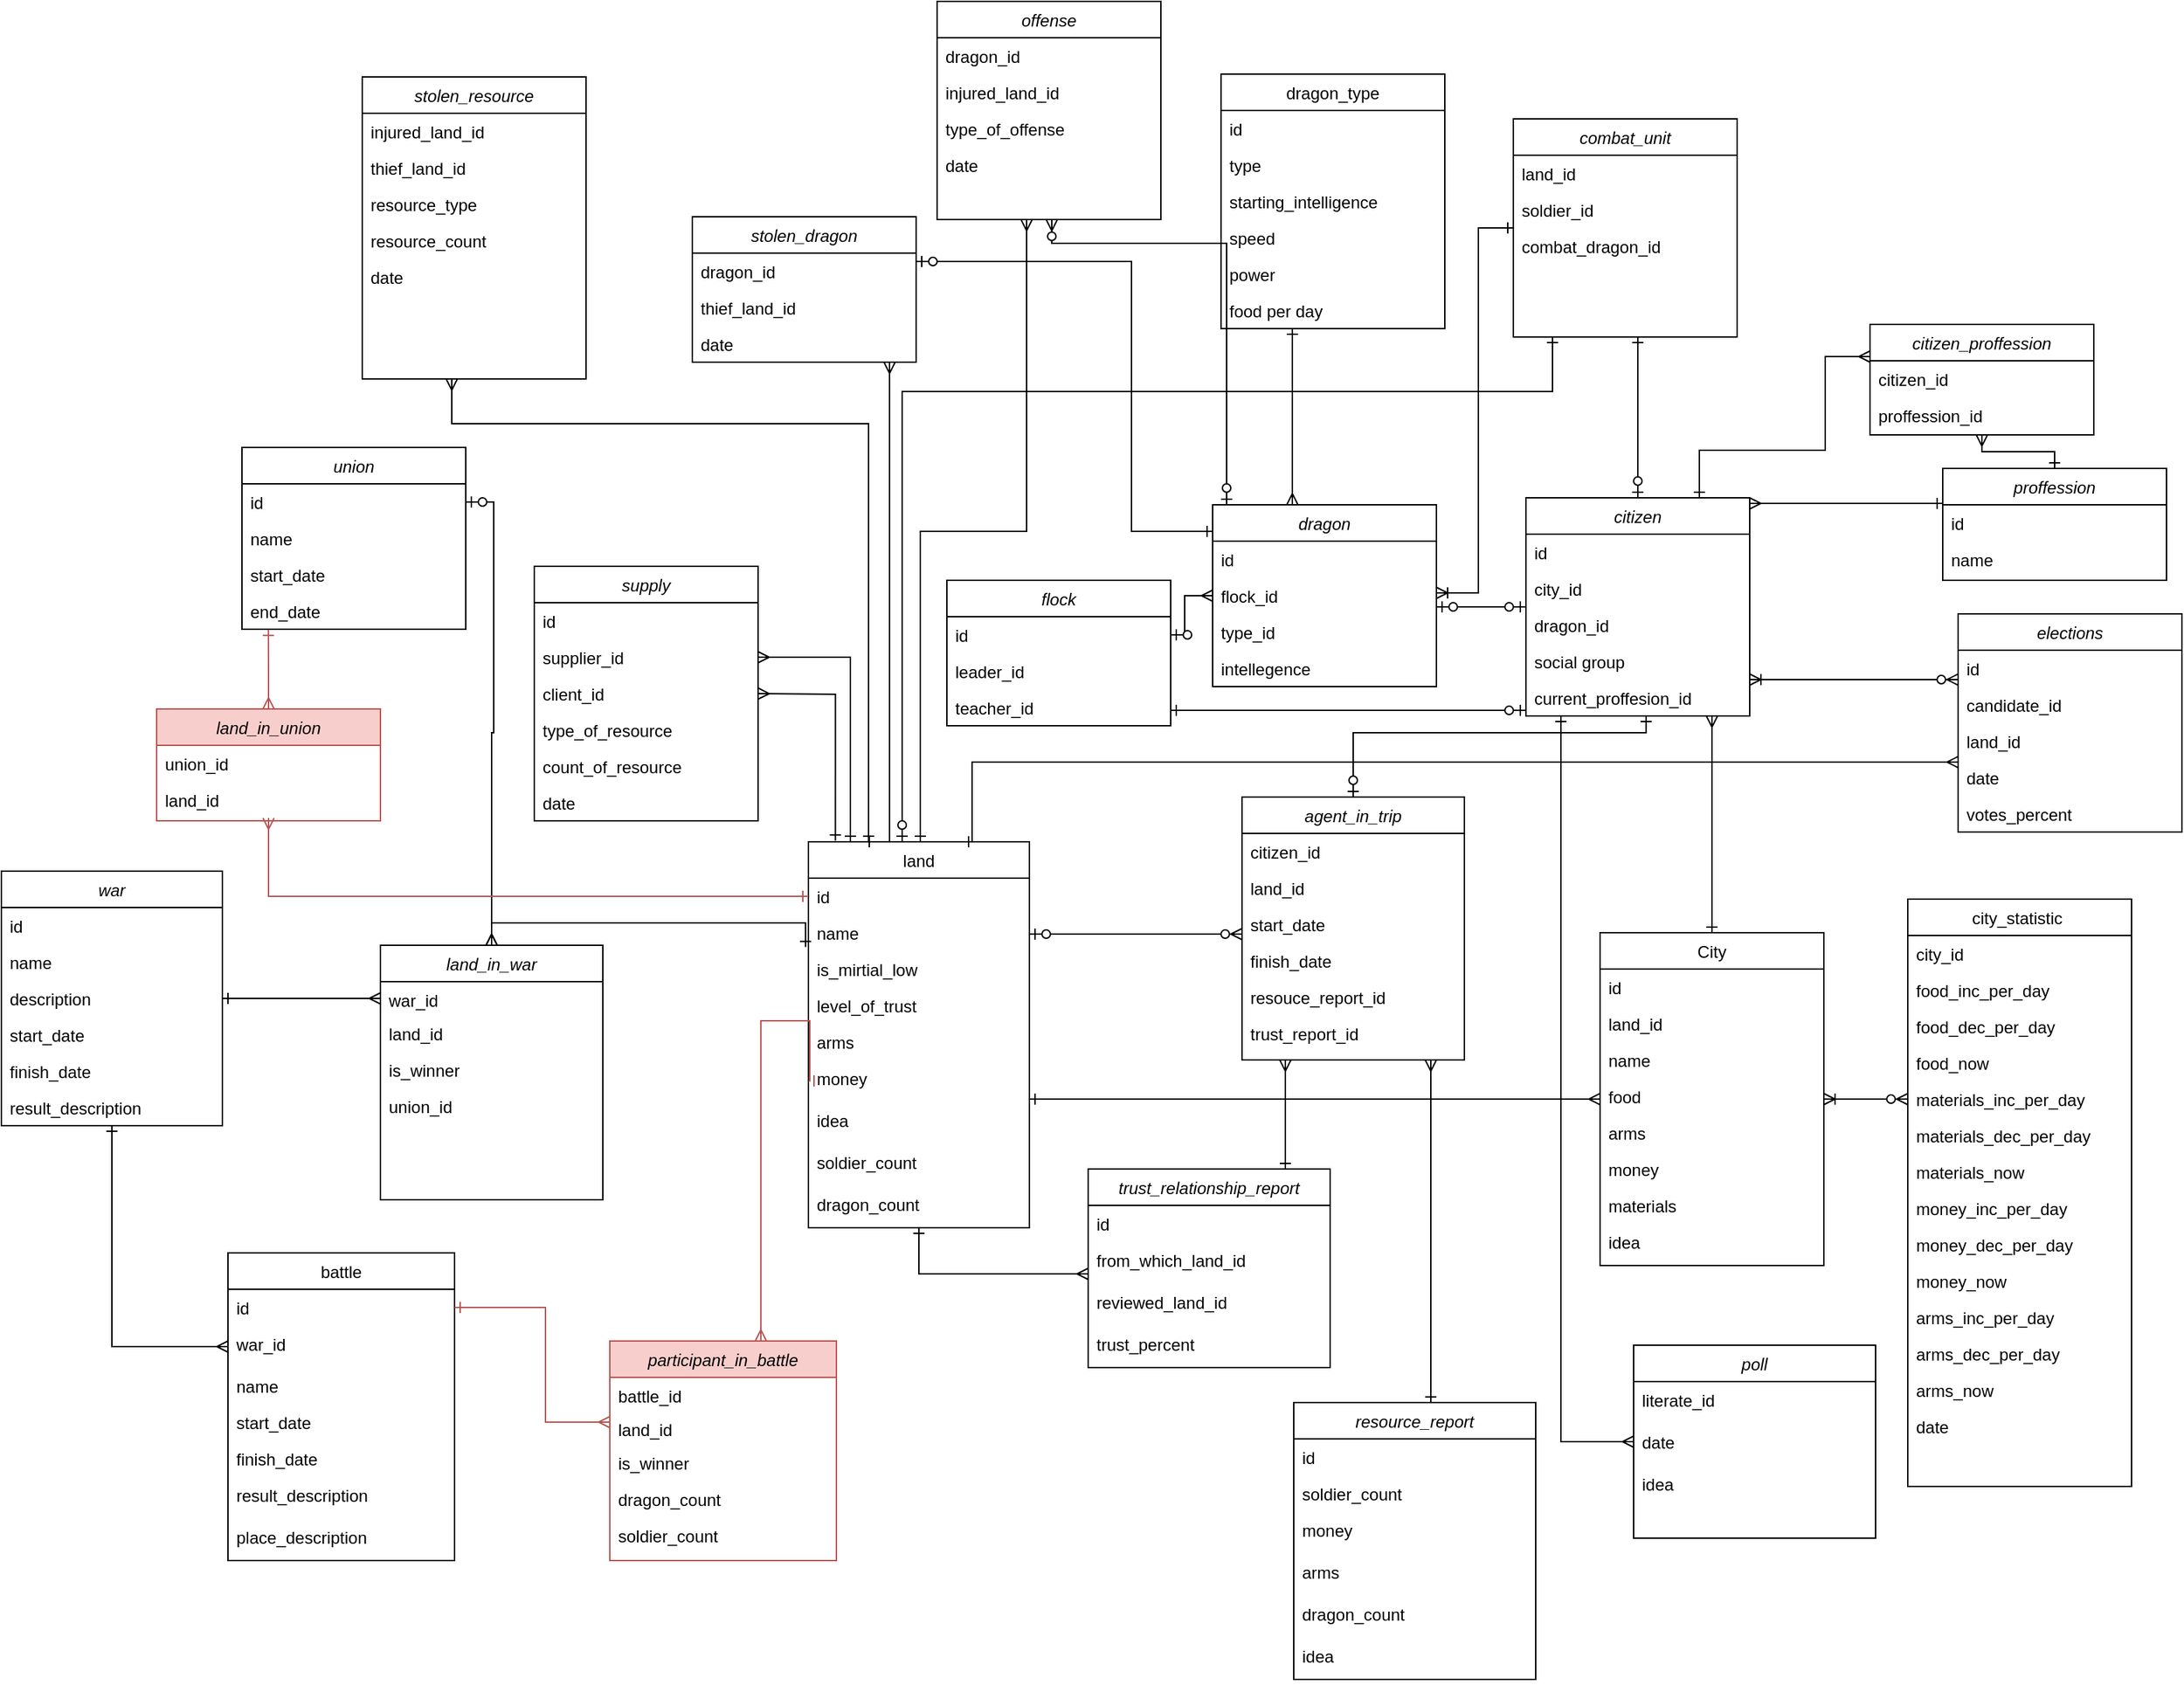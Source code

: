 <mxfile version="13.9.9" type="device"><diagram id="C5RBs43oDa-KdzZeNtuy" name="Page-1"><mxGraphModel dx="2984" dy="1623" grid="0" gridSize="10" guides="1" tooltips="1" connect="1" arrows="1" fold="1" page="0" pageScale="1" pageWidth="827" pageHeight="1169" math="0" shadow="0"><root><object label="" dsad="" asd="" id="WIyWlLk6GJQsqaUBKTNV-0"><mxCell/></object><mxCell id="WIyWlLk6GJQsqaUBKTNV-1" parent="WIyWlLk6GJQsqaUBKTNV-0"/><mxCell id="yO1SKH6z75JmP-wE00li-24" style="edgeStyle=orthogonalEdgeStyle;rounded=0;orthogonalLoop=1;jettySize=auto;html=1;startArrow=ERzeroToOne;startFill=1;endArrow=ERzeroToOne;endFill=1;" parent="WIyWlLk6GJQsqaUBKTNV-1" source="zkfFHV4jXpPFQw0GAbJ--0" target="yO1SKH6z75JmP-wE00li-12" edge="1"><mxGeometry relative="1" as="geometry"><Array as="points"><mxPoint x="271" y="176"/><mxPoint x="271" y="176"/></Array></mxGeometry></mxCell><mxCell id="MroDliM1vU_5kxfHpsuk-140" style="edgeStyle=orthogonalEdgeStyle;rounded=0;orthogonalLoop=1;jettySize=auto;html=1;startArrow=ERmany;startFill=0;endArrow=ERone;endFill=0;" edge="1" parent="WIyWlLk6GJQsqaUBKTNV-1" source="zkfFHV4jXpPFQw0GAbJ--0" target="yO1SKH6z75JmP-wE00li-26"><mxGeometry relative="1" as="geometry"><mxPoint x="432" y="300" as="sourcePoint"/><Array as="points"><mxPoint x="460" y="294"/><mxPoint x="460" y="294"/></Array></mxGeometry></mxCell><mxCell id="zkfFHV4jXpPFQw0GAbJ--0" value="citizen" style="swimlane;fontStyle=2;align=center;verticalAlign=top;childLayout=stackLayout;horizontal=1;startSize=26;horizontalStack=0;resizeParent=1;resizeLast=0;collapsible=1;marginBottom=0;rounded=0;shadow=0;strokeWidth=1;" parent="WIyWlLk6GJQsqaUBKTNV-1" vertex="1"><mxGeometry x="327" y="98" width="160" height="156" as="geometry"><mxRectangle x="230" y="140" width="160" height="26" as="alternateBounds"/></mxGeometry></mxCell><mxCell id="zkfFHV4jXpPFQw0GAbJ--1" value="id" style="text;align=left;verticalAlign=top;spacingLeft=4;spacingRight=4;overflow=hidden;rotatable=0;points=[[0,0.5],[1,0.5]];portConstraint=eastwest;" parent="zkfFHV4jXpPFQw0GAbJ--0" vertex="1"><mxGeometry y="26" width="160" height="26" as="geometry"/></mxCell><mxCell id="MroDliM1vU_5kxfHpsuk-137" value="city_id" style="text;align=left;verticalAlign=top;spacingLeft=4;spacingRight=4;overflow=hidden;rotatable=0;points=[[0,0.5],[1,0.5]];portConstraint=eastwest;rounded=0;shadow=0;html=0;" vertex="1" parent="zkfFHV4jXpPFQw0GAbJ--0"><mxGeometry y="52" width="160" height="26" as="geometry"/></mxCell><mxCell id="zkfFHV4jXpPFQw0GAbJ--3" value="dragon_id" style="text;align=left;verticalAlign=top;spacingLeft=4;spacingRight=4;overflow=hidden;rotatable=0;points=[[0,0.5],[1,0.5]];portConstraint=eastwest;rounded=0;shadow=0;html=0;" parent="zkfFHV4jXpPFQw0GAbJ--0" vertex="1"><mxGeometry y="78" width="160" height="26" as="geometry"/></mxCell><mxCell id="zkfFHV4jXpPFQw0GAbJ--5" value="social group" style="text;align=left;verticalAlign=top;spacingLeft=4;spacingRight=4;overflow=hidden;rotatable=0;points=[[0,0.5],[1,0.5]];portConstraint=eastwest;" parent="zkfFHV4jXpPFQw0GAbJ--0" vertex="1"><mxGeometry y="104" width="160" height="26" as="geometry"/></mxCell><mxCell id="zkfFHV4jXpPFQw0GAbJ--2" value="current_proffesion_id" style="text;align=left;verticalAlign=top;spacingLeft=4;spacingRight=4;overflow=hidden;rotatable=0;points=[[0,0.5],[1,0.5]];portConstraint=eastwest;rounded=0;shadow=0;html=0;" parent="zkfFHV4jXpPFQw0GAbJ--0" vertex="1"><mxGeometry y="130" width="160" height="26" as="geometry"/></mxCell><mxCell id="yO1SKH6z75JmP-wE00li-23" style="edgeStyle=orthogonalEdgeStyle;rounded=0;orthogonalLoop=1;jettySize=auto;html=1;startArrow=ERone;startFill=0;endArrow=ERmany;endFill=0;" parent="WIyWlLk6GJQsqaUBKTNV-1" source="zkfFHV4jXpPFQw0GAbJ--6" target="yO1SKH6z75JmP-wE00li-12" edge="1"><mxGeometry relative="1" as="geometry"><Array as="points"><mxPoint x="160" y="23"/><mxPoint x="160" y="23"/></Array></mxGeometry></mxCell><mxCell id="yO1SKH6z75JmP-wE00li-22" style="edgeStyle=orthogonalEdgeStyle;rounded=0;orthogonalLoop=1;jettySize=auto;html=1;entryX=1;entryY=0.5;entryDx=0;entryDy=0;endArrow=ERzeroToOne;endFill=1;startArrow=ERmany;startFill=0;" parent="WIyWlLk6GJQsqaUBKTNV-1" source="yO1SKH6z75JmP-wE00li-14" target="yO1SKH6z75JmP-wE00li-1" edge="1"><mxGeometry relative="1" as="geometry"><mxPoint x="20" y="190" as="targetPoint"/></mxGeometry></mxCell><mxCell id="zkfFHV4jXpPFQw0GAbJ--6" value="dragon_type" style="swimlane;fontStyle=0;align=center;verticalAlign=top;childLayout=stackLayout;horizontal=1;startSize=26;horizontalStack=0;resizeParent=1;resizeLast=0;collapsible=1;marginBottom=0;rounded=0;shadow=0;strokeWidth=1;" parent="WIyWlLk6GJQsqaUBKTNV-1" vertex="1"><mxGeometry x="109" y="-205" width="160" height="182" as="geometry"><mxRectangle x="130" y="380" width="160" height="26" as="alternateBounds"/></mxGeometry></mxCell><mxCell id="zkfFHV4jXpPFQw0GAbJ--7" value="id" style="text;align=left;verticalAlign=top;spacingLeft=4;spacingRight=4;overflow=hidden;rotatable=0;points=[[0,0.5],[1,0.5]];portConstraint=eastwest;" parent="zkfFHV4jXpPFQw0GAbJ--6" vertex="1"><mxGeometry y="26" width="160" height="26" as="geometry"/></mxCell><mxCell id="zkfFHV4jXpPFQw0GAbJ--8" value="type" style="text;align=left;verticalAlign=top;spacingLeft=4;spacingRight=4;overflow=hidden;rotatable=0;points=[[0,0.5],[1,0.5]];portConstraint=eastwest;rounded=0;shadow=0;html=0;" parent="zkfFHV4jXpPFQw0GAbJ--6" vertex="1"><mxGeometry y="52" width="160" height="26" as="geometry"/></mxCell><mxCell id="zkfFHV4jXpPFQw0GAbJ--11" value="starting_intelligence" style="text;align=left;verticalAlign=top;spacingLeft=4;spacingRight=4;overflow=hidden;rotatable=0;points=[[0,0.5],[1,0.5]];portConstraint=eastwest;" parent="zkfFHV4jXpPFQw0GAbJ--6" vertex="1"><mxGeometry y="78" width="160" height="26" as="geometry"/></mxCell><mxCell id="yO1SKH6z75JmP-wE00li-8" value="speed" style="text;align=left;verticalAlign=top;spacingLeft=4;spacingRight=4;overflow=hidden;rotatable=0;points=[[0,0.5],[1,0.5]];portConstraint=eastwest;" parent="zkfFHV4jXpPFQw0GAbJ--6" vertex="1"><mxGeometry y="104" width="160" height="26" as="geometry"/></mxCell><mxCell id="yO1SKH6z75JmP-wE00li-10" value="power" style="text;align=left;verticalAlign=top;spacingLeft=4;spacingRight=4;overflow=hidden;rotatable=0;points=[[0,0.5],[1,0.5]];portConstraint=eastwest;" parent="zkfFHV4jXpPFQw0GAbJ--6" vertex="1"><mxGeometry y="130" width="160" height="26" as="geometry"/></mxCell><mxCell id="yO1SKH6z75JmP-wE00li-11" value="food per day" style="text;align=left;verticalAlign=top;spacingLeft=4;spacingRight=4;overflow=hidden;rotatable=0;points=[[0,0.5],[1,0.5]];portConstraint=eastwest;" parent="zkfFHV4jXpPFQw0GAbJ--6" vertex="1"><mxGeometry y="156" width="160" height="26" as="geometry"/></mxCell><mxCell id="yO1SKH6z75JmP-wE00li-26" value="City" style="swimlane;fontStyle=0;align=center;verticalAlign=top;childLayout=stackLayout;horizontal=1;startSize=26;horizontalStack=0;resizeParent=1;resizeLast=0;collapsible=1;marginBottom=0;rounded=0;shadow=0;strokeWidth=1;" parent="WIyWlLk6GJQsqaUBKTNV-1" vertex="1"><mxGeometry x="380" y="409" width="160" height="238" as="geometry"><mxRectangle x="130" y="380" width="160" height="26" as="alternateBounds"/></mxGeometry></mxCell><mxCell id="yO1SKH6z75JmP-wE00li-27" value="id" style="text;align=left;verticalAlign=top;spacingLeft=4;spacingRight=4;overflow=hidden;rotatable=0;points=[[0,0.5],[1,0.5]];portConstraint=eastwest;" parent="yO1SKH6z75JmP-wE00li-26" vertex="1"><mxGeometry y="26" width="160" height="26" as="geometry"/></mxCell><mxCell id="MroDliM1vU_5kxfHpsuk-61" value="land_id" style="text;align=left;verticalAlign=top;spacingLeft=4;spacingRight=4;overflow=hidden;rotatable=0;points=[[0,0.5],[1,0.5]];portConstraint=eastwest;" vertex="1" parent="yO1SKH6z75JmP-wE00li-26"><mxGeometry y="52" width="160" height="26" as="geometry"/></mxCell><mxCell id="yO1SKH6z75JmP-wE00li-28" value="name" style="text;align=left;verticalAlign=top;spacingLeft=4;spacingRight=4;overflow=hidden;rotatable=0;points=[[0,0.5],[1,0.5]];portConstraint=eastwest;rounded=0;shadow=0;html=0;" parent="yO1SKH6z75JmP-wE00li-26" vertex="1"><mxGeometry y="78" width="160" height="26" as="geometry"/></mxCell><mxCell id="yO1SKH6z75JmP-wE00li-29" value="food" style="text;align=left;verticalAlign=top;spacingLeft=4;spacingRight=4;overflow=hidden;rotatable=0;points=[[0,0.5],[1,0.5]];portConstraint=eastwest;" parent="yO1SKH6z75JmP-wE00li-26" vertex="1"><mxGeometry y="104" width="160" height="26" as="geometry"/></mxCell><mxCell id="MroDliM1vU_5kxfHpsuk-107" value="arms" style="text;align=left;verticalAlign=top;spacingLeft=4;spacingRight=4;overflow=hidden;rotatable=0;points=[[0,0.5],[1,0.5]];portConstraint=eastwest;" vertex="1" parent="yO1SKH6z75JmP-wE00li-26"><mxGeometry y="130" width="160" height="26" as="geometry"/></mxCell><mxCell id="yO1SKH6z75JmP-wE00li-30" value="money" style="text;align=left;verticalAlign=top;spacingLeft=4;spacingRight=4;overflow=hidden;rotatable=0;points=[[0,0.5],[1,0.5]];portConstraint=eastwest;" parent="yO1SKH6z75JmP-wE00li-26" vertex="1"><mxGeometry y="156" width="160" height="26" as="geometry"/></mxCell><mxCell id="yO1SKH6z75JmP-wE00li-31" value="materials" style="text;align=left;verticalAlign=top;spacingLeft=4;spacingRight=4;overflow=hidden;rotatable=0;points=[[0,0.5],[1,0.5]];portConstraint=eastwest;" parent="yO1SKH6z75JmP-wE00li-26" vertex="1"><mxGeometry y="182" width="160" height="26" as="geometry"/></mxCell><mxCell id="MroDliM1vU_5kxfHpsuk-109" value="idea" style="text;align=left;verticalAlign=top;spacingLeft=4;spacingRight=4;overflow=hidden;rotatable=0;points=[[0,0.5],[1,0.5]];portConstraint=eastwest;" vertex="1" parent="yO1SKH6z75JmP-wE00li-26"><mxGeometry y="208" width="160" height="30" as="geometry"/></mxCell><mxCell id="yO1SKH6z75JmP-wE00li-53" value="land" style="swimlane;fontStyle=0;align=center;verticalAlign=top;childLayout=stackLayout;horizontal=1;startSize=26;horizontalStack=0;resizeParent=1;resizeLast=0;collapsible=1;marginBottom=0;rounded=0;shadow=0;strokeWidth=1;" parent="WIyWlLk6GJQsqaUBKTNV-1" vertex="1"><mxGeometry x="-186" y="344" width="158" height="276" as="geometry"><mxRectangle x="130" y="380" width="160" height="26" as="alternateBounds"/></mxGeometry></mxCell><mxCell id="yO1SKH6z75JmP-wE00li-54" value="id" style="text;align=left;verticalAlign=top;spacingLeft=4;spacingRight=4;overflow=hidden;rotatable=0;points=[[0,0.5],[1,0.5]];portConstraint=eastwest;" parent="yO1SKH6z75JmP-wE00li-53" vertex="1"><mxGeometry y="26" width="158" height="26" as="geometry"/></mxCell><mxCell id="yO1SKH6z75JmP-wE00li-55" value="name" style="text;align=left;verticalAlign=top;spacingLeft=4;spacingRight=4;overflow=hidden;rotatable=0;points=[[0,0.5],[1,0.5]];portConstraint=eastwest;rounded=0;shadow=0;html=0;" parent="yO1SKH6z75JmP-wE00li-53" vertex="1"><mxGeometry y="52" width="158" height="26" as="geometry"/></mxCell><mxCell id="MroDliM1vU_5kxfHpsuk-161" value="is_mirtial_low" style="text;align=left;verticalAlign=top;spacingLeft=4;spacingRight=4;overflow=hidden;rotatable=0;points=[[0,0.5],[1,0.5]];portConstraint=eastwest;" vertex="1" parent="yO1SKH6z75JmP-wE00li-53"><mxGeometry y="78" width="158" height="26" as="geometry"/></mxCell><mxCell id="yO1SKH6z75JmP-wE00li-57" value="level_of_trust" style="text;align=left;verticalAlign=top;spacingLeft=4;spacingRight=4;overflow=hidden;rotatable=0;points=[[0,0.5],[1,0.5]];portConstraint=eastwest;" parent="yO1SKH6z75JmP-wE00li-53" vertex="1"><mxGeometry y="104" width="158" height="26" as="geometry"/></mxCell><mxCell id="yO1SKH6z75JmP-wE00li-58" value="arms" style="text;align=left;verticalAlign=top;spacingLeft=4;spacingRight=4;overflow=hidden;rotatable=0;points=[[0,0.5],[1,0.5]];portConstraint=eastwest;" parent="yO1SKH6z75JmP-wE00li-53" vertex="1"><mxGeometry y="130" width="158" height="26" as="geometry"/></mxCell><mxCell id="yO1SKH6z75JmP-wE00li-59" value="money" style="text;align=left;verticalAlign=top;spacingLeft=4;spacingRight=4;overflow=hidden;rotatable=0;points=[[0,0.5],[1,0.5]];portConstraint=eastwest;" parent="yO1SKH6z75JmP-wE00li-53" vertex="1"><mxGeometry y="156" width="158" height="30" as="geometry"/></mxCell><mxCell id="yO1SKH6z75JmP-wE00li-32" value="idea" style="text;align=left;verticalAlign=top;spacingLeft=4;spacingRight=4;overflow=hidden;rotatable=0;points=[[0,0.5],[1,0.5]];portConstraint=eastwest;" parent="yO1SKH6z75JmP-wE00li-53" vertex="1"><mxGeometry y="186" width="158" height="30" as="geometry"/></mxCell><mxCell id="yO1SKH6z75JmP-wE00li-60" value="soldier_count" style="text;align=left;verticalAlign=top;spacingLeft=4;spacingRight=4;overflow=hidden;rotatable=0;points=[[0,0.5],[1,0.5]];portConstraint=eastwest;" parent="yO1SKH6z75JmP-wE00li-53" vertex="1"><mxGeometry y="216" width="158" height="30" as="geometry"/></mxCell><mxCell id="MroDliM1vU_5kxfHpsuk-57" value="dragon_count" style="text;align=left;verticalAlign=top;spacingLeft=4;spacingRight=4;overflow=hidden;rotatable=0;points=[[0,0.5],[1,0.5]];portConstraint=eastwest;" vertex="1" parent="yO1SKH6z75JmP-wE00li-53"><mxGeometry y="246" width="158" height="30" as="geometry"/></mxCell><mxCell id="MroDliM1vU_5kxfHpsuk-177" style="edgeStyle=orthogonalEdgeStyle;rounded=0;orthogonalLoop=1;jettySize=auto;html=1;startArrow=ERmany;startFill=0;endArrow=ERone;endFill=0;" edge="1" parent="WIyWlLk6GJQsqaUBKTNV-1" source="yO1SKH6z75JmP-wE00li-85" target="yO1SKH6z75JmP-wE00li-53"><mxGeometry relative="1" as="geometry"><Array as="points"><mxPoint x="-30" y="122"/><mxPoint x="-106" y="122"/></Array></mxGeometry></mxCell><mxCell id="yO1SKH6z75JmP-wE00li-85" value="offense" style="swimlane;fontStyle=2;align=center;verticalAlign=top;childLayout=stackLayout;horizontal=1;startSize=26;horizontalStack=0;resizeParent=1;resizeLast=0;collapsible=1;marginBottom=0;rounded=0;shadow=0;strokeWidth=1;" parent="WIyWlLk6GJQsqaUBKTNV-1" vertex="1"><mxGeometry x="-94" y="-257" width="160" height="156" as="geometry"><mxRectangle x="230" y="140" width="160" height="26" as="alternateBounds"/></mxGeometry></mxCell><mxCell id="yO1SKH6z75JmP-wE00li-86" value="dragon_id" style="text;align=left;verticalAlign=top;spacingLeft=4;spacingRight=4;overflow=hidden;rotatable=0;points=[[0,0.5],[1,0.5]];portConstraint=eastwest;" parent="yO1SKH6z75JmP-wE00li-85" vertex="1"><mxGeometry y="26" width="160" height="26" as="geometry"/></mxCell><mxCell id="MroDliM1vU_5kxfHpsuk-176" value="injured_land_id" style="text;align=left;verticalAlign=top;spacingLeft=4;spacingRight=4;overflow=hidden;rotatable=0;points=[[0,0.5],[1,0.5]];portConstraint=eastwest;rounded=0;shadow=0;html=0;" vertex="1" parent="yO1SKH6z75JmP-wE00li-85"><mxGeometry y="52" width="160" height="26" as="geometry"/></mxCell><mxCell id="yO1SKH6z75JmP-wE00li-88" value="type_of_offense" style="text;align=left;verticalAlign=top;spacingLeft=4;spacingRight=4;overflow=hidden;rotatable=0;points=[[0,0.5],[1,0.5]];portConstraint=eastwest;rounded=0;shadow=0;html=0;" parent="yO1SKH6z75JmP-wE00li-85" vertex="1"><mxGeometry y="78" width="160" height="26" as="geometry"/></mxCell><mxCell id="MroDliM1vU_5kxfHpsuk-97" value="date" style="text;align=left;verticalAlign=top;spacingLeft=4;spacingRight=4;overflow=hidden;rotatable=0;points=[[0,0.5],[1,0.5]];portConstraint=eastwest;" vertex="1" parent="yO1SKH6z75JmP-wE00li-85"><mxGeometry y="104" width="160" height="26" as="geometry"/></mxCell><mxCell id="yO1SKH6z75JmP-wE00li-97" style="edgeStyle=orthogonalEdgeStyle;rounded=0;orthogonalLoop=1;jettySize=auto;html=1;startArrow=ERzeroToOne;startFill=1;endArrow=ERone;endFill=0;" parent="WIyWlLk6GJQsqaUBKTNV-1" source="yO1SKH6z75JmP-wE00li-89" target="yO1SKH6z75JmP-wE00li-12" edge="1"><mxGeometry relative="1" as="geometry"><Array as="points"><mxPoint x="45" y="-71"/><mxPoint x="45" y="122"/></Array></mxGeometry></mxCell><mxCell id="yO1SKH6z75JmP-wE00li-89" value="stolen_dragon" style="swimlane;fontStyle=2;align=center;verticalAlign=top;childLayout=stackLayout;horizontal=1;startSize=26;horizontalStack=0;resizeParent=1;resizeLast=0;collapsible=1;marginBottom=0;rounded=0;shadow=0;strokeWidth=1;" parent="WIyWlLk6GJQsqaUBKTNV-1" vertex="1"><mxGeometry x="-269" y="-103" width="160" height="104" as="geometry"><mxRectangle x="230" y="140" width="160" height="26" as="alternateBounds"/></mxGeometry></mxCell><mxCell id="yO1SKH6z75JmP-wE00li-90" value="dragon_id" style="text;align=left;verticalAlign=top;spacingLeft=4;spacingRight=4;overflow=hidden;rotatable=0;points=[[0,0.5],[1,0.5]];portConstraint=eastwest;" parent="yO1SKH6z75JmP-wE00li-89" vertex="1"><mxGeometry y="26" width="160" height="26" as="geometry"/></mxCell><mxCell id="MroDliM1vU_5kxfHpsuk-101" value="thief_land_id" style="text;align=left;verticalAlign=top;spacingLeft=4;spacingRight=4;overflow=hidden;rotatable=0;points=[[0,0.5],[1,0.5]];portConstraint=eastwest;" vertex="1" parent="yO1SKH6z75JmP-wE00li-89"><mxGeometry y="52" width="160" height="26" as="geometry"/></mxCell><mxCell id="yO1SKH6z75JmP-wE00li-91" value="date" style="text;align=left;verticalAlign=top;spacingLeft=4;spacingRight=4;overflow=hidden;rotatable=0;points=[[0,0.5],[1,0.5]];portConstraint=eastwest;rounded=0;shadow=0;html=0;" parent="yO1SKH6z75JmP-wE00li-89" vertex="1"><mxGeometry y="78" width="160" height="26" as="geometry"/></mxCell><mxCell id="yO1SKH6z75JmP-wE00li-98" style="edgeStyle=orthogonalEdgeStyle;rounded=0;orthogonalLoop=1;jettySize=auto;html=1;startArrow=ERzeroToOne;startFill=1;endArrow=ERzeroToMany;endFill=1;" parent="WIyWlLk6GJQsqaUBKTNV-1" source="yO1SKH6z75JmP-wE00li-12" target="yO1SKH6z75JmP-wE00li-85" edge="1"><mxGeometry relative="1" as="geometry"><Array as="points"><mxPoint x="113" y="-84"/><mxPoint x="-12" y="-84"/></Array></mxGeometry></mxCell><mxCell id="yO1SKH6z75JmP-wE00li-12" value="dragon" style="swimlane;fontStyle=2;align=center;verticalAlign=top;childLayout=stackLayout;horizontal=1;startSize=26;horizontalStack=0;resizeParent=1;resizeLast=0;collapsible=1;marginBottom=0;rounded=0;shadow=0;strokeWidth=1;" parent="WIyWlLk6GJQsqaUBKTNV-1" vertex="1"><mxGeometry x="103" y="103" width="160" height="130" as="geometry"><mxRectangle x="90" y="100" width="160" height="26" as="alternateBounds"/></mxGeometry></mxCell><mxCell id="yO1SKH6z75JmP-wE00li-13" value="id" style="text;align=left;verticalAlign=top;spacingLeft=4;spacingRight=4;overflow=hidden;rotatable=0;points=[[0,0.5],[1,0.5]];portConstraint=eastwest;" parent="yO1SKH6z75JmP-wE00li-12" vertex="1"><mxGeometry y="26" width="160" height="26" as="geometry"/></mxCell><mxCell id="yO1SKH6z75JmP-wE00li-14" value="flock_id" style="text;align=left;verticalAlign=top;spacingLeft=4;spacingRight=4;overflow=hidden;rotatable=0;points=[[0,0.5],[1,0.5]];portConstraint=eastwest;rounded=0;shadow=0;html=0;" parent="yO1SKH6z75JmP-wE00li-12" vertex="1"><mxGeometry y="52" width="160" height="26" as="geometry"/></mxCell><mxCell id="yO1SKH6z75JmP-wE00li-15" value="type_id" style="text;align=left;verticalAlign=top;spacingLeft=4;spacingRight=4;overflow=hidden;rotatable=0;points=[[0,0.5],[1,0.5]];portConstraint=eastwest;rounded=0;shadow=0;html=0;" parent="yO1SKH6z75JmP-wE00li-12" vertex="1"><mxGeometry y="78" width="160" height="26" as="geometry"/></mxCell><mxCell id="yO1SKH6z75JmP-wE00li-95" value="intellegence" style="text;align=left;verticalAlign=top;spacingLeft=4;spacingRight=4;overflow=hidden;rotatable=0;points=[[0,0.5],[1,0.5]];portConstraint=eastwest;rounded=0;shadow=0;html=0;" parent="yO1SKH6z75JmP-wE00li-12" vertex="1"><mxGeometry y="104" width="160" height="26" as="geometry"/></mxCell><mxCell id="yO1SKH6z75JmP-wE00li-100" style="edgeStyle=orthogonalEdgeStyle;rounded=0;orthogonalLoop=1;jettySize=auto;html=1;entryX=0.537;entryY=1;entryDx=0;entryDy=0;entryPerimeter=0;startArrow=ERzeroToOne;startFill=1;endArrow=ERone;endFill=0;" parent="WIyWlLk6GJQsqaUBKTNV-1" source="yO1SKH6z75JmP-wE00li-82" target="zkfFHV4jXpPFQw0GAbJ--2" edge="1"><mxGeometry relative="1" as="geometry"><Array as="points"><mxPoint x="204" y="266"/><mxPoint x="413" y="266"/></Array></mxGeometry></mxCell><mxCell id="yO1SKH6z75JmP-wE00li-106" style="edgeStyle=orthogonalEdgeStyle;rounded=0;orthogonalLoop=1;jettySize=auto;html=1;startArrow=ERzeroToMany;startFill=1;endArrow=ERzeroToOne;endFill=1;" parent="WIyWlLk6GJQsqaUBKTNV-1" source="yO1SKH6z75JmP-wE00li-82" target="yO1SKH6z75JmP-wE00li-53" edge="1"><mxGeometry relative="1" as="geometry"><Array as="points"><mxPoint x="-10" y="410"/><mxPoint x="-10" y="410"/></Array></mxGeometry></mxCell><mxCell id="MroDliM1vU_5kxfHpsuk-128" style="edgeStyle=orthogonalEdgeStyle;rounded=0;orthogonalLoop=1;jettySize=auto;html=1;startArrow=ERmany;startFill=0;endArrow=ERone;endFill=0;" edge="1" parent="WIyWlLk6GJQsqaUBKTNV-1" source="yO1SKH6z75JmP-wE00li-82" target="MroDliM1vU_5kxfHpsuk-110"><mxGeometry relative="1" as="geometry"><Array as="points"><mxPoint x="155" y="564"/><mxPoint x="155" y="564"/></Array></mxGeometry></mxCell><mxCell id="MroDliM1vU_5kxfHpsuk-141" style="edgeStyle=orthogonalEdgeStyle;rounded=0;orthogonalLoop=1;jettySize=auto;html=1;startArrow=ERmany;startFill=0;endArrow=ERone;endFill=0;" edge="1" parent="WIyWlLk6GJQsqaUBKTNV-1" source="yO1SKH6z75JmP-wE00li-82" target="MroDliM1vU_5kxfHpsuk-132"><mxGeometry relative="1" as="geometry"><Array as="points"><mxPoint x="259" y="563"/><mxPoint x="259" y="563"/></Array></mxGeometry></mxCell><mxCell id="yO1SKH6z75JmP-wE00li-82" value="agent_in_trip" style="swimlane;fontStyle=2;align=center;verticalAlign=top;childLayout=stackLayout;horizontal=1;startSize=26;horizontalStack=0;resizeParent=1;resizeLast=0;collapsible=1;marginBottom=0;rounded=0;shadow=0;strokeWidth=1;" parent="WIyWlLk6GJQsqaUBKTNV-1" vertex="1"><mxGeometry x="124" y="312" width="159" height="188" as="geometry"><mxRectangle x="230" y="140" width="160" height="26" as="alternateBounds"/></mxGeometry></mxCell><mxCell id="yO1SKH6z75JmP-wE00li-83" value="citizen_id" style="text;align=left;verticalAlign=top;spacingLeft=4;spacingRight=4;overflow=hidden;rotatable=0;points=[[0,0.5],[1,0.5]];portConstraint=eastwest;" parent="yO1SKH6z75JmP-wE00li-82" vertex="1"><mxGeometry y="26" width="159" height="26" as="geometry"/></mxCell><mxCell id="MroDliM1vU_5kxfHpsuk-119" value="land_id" style="text;align=left;verticalAlign=top;spacingLeft=4;spacingRight=4;overflow=hidden;rotatable=0;points=[[0,0.5],[1,0.5]];portConstraint=eastwest;rounded=0;shadow=0;html=0;" vertex="1" parent="yO1SKH6z75JmP-wE00li-82"><mxGeometry y="52" width="159" height="26" as="geometry"/></mxCell><mxCell id="MroDliM1vU_5kxfHpsuk-120" value="start_date" style="text;align=left;verticalAlign=top;spacingLeft=4;spacingRight=4;overflow=hidden;rotatable=0;points=[[0,0.5],[1,0.5]];portConstraint=eastwest;rounded=0;shadow=0;html=0;" vertex="1" parent="yO1SKH6z75JmP-wE00li-82"><mxGeometry y="78" width="159" height="26" as="geometry"/></mxCell><mxCell id="yO1SKH6z75JmP-wE00li-84" value="finish_date" style="text;align=left;verticalAlign=top;spacingLeft=4;spacingRight=4;overflow=hidden;rotatable=0;points=[[0,0.5],[1,0.5]];portConstraint=eastwest;rounded=0;shadow=0;html=0;" parent="yO1SKH6z75JmP-wE00li-82" vertex="1"><mxGeometry y="104" width="159" height="26" as="geometry"/></mxCell><mxCell id="MroDliM1vU_5kxfHpsuk-121" value="resouce_report_id" style="text;align=left;verticalAlign=top;spacingLeft=4;spacingRight=4;overflow=hidden;rotatable=0;points=[[0,0.5],[1,0.5]];portConstraint=eastwest;rounded=0;shadow=0;html=0;" vertex="1" parent="yO1SKH6z75JmP-wE00li-82"><mxGeometry y="130" width="159" height="26" as="geometry"/></mxCell><mxCell id="MroDliM1vU_5kxfHpsuk-127" value="trust_report_id" style="text;align=left;verticalAlign=top;spacingLeft=4;spacingRight=4;overflow=hidden;rotatable=0;points=[[0,0.5],[1,0.5]];portConstraint=eastwest;rounded=0;shadow=0;html=0;" vertex="1" parent="yO1SKH6z75JmP-wE00li-82"><mxGeometry y="156" width="159" height="26" as="geometry"/></mxCell><mxCell id="yO1SKH6z75JmP-wE00li-63" value="war" style="swimlane;fontStyle=2;align=center;verticalAlign=top;childLayout=stackLayout;horizontal=1;startSize=26;horizontalStack=0;resizeParent=1;resizeLast=0;collapsible=1;marginBottom=0;rounded=0;shadow=0;strokeWidth=1;" parent="WIyWlLk6GJQsqaUBKTNV-1" vertex="1"><mxGeometry x="-763" y="365" width="158" height="182" as="geometry"><mxRectangle x="230" y="140" width="160" height="26" as="alternateBounds"/></mxGeometry></mxCell><mxCell id="yO1SKH6z75JmP-wE00li-64" value="id" style="text;align=left;verticalAlign=top;spacingLeft=4;spacingRight=4;overflow=hidden;rotatable=0;points=[[0,0.5],[1,0.5]];portConstraint=eastwest;" parent="yO1SKH6z75JmP-wE00li-63" vertex="1"><mxGeometry y="26" width="158" height="26" as="geometry"/></mxCell><mxCell id="MroDliM1vU_5kxfHpsuk-27" value="name" style="text;align=left;verticalAlign=top;spacingLeft=4;spacingRight=4;overflow=hidden;rotatable=0;points=[[0,0.5],[1,0.5]];portConstraint=eastwest;rounded=0;shadow=0;html=0;" vertex="1" parent="yO1SKH6z75JmP-wE00li-63"><mxGeometry y="52" width="158" height="26" as="geometry"/></mxCell><mxCell id="MroDliM1vU_5kxfHpsuk-28" value="description" style="text;align=left;verticalAlign=top;spacingLeft=4;spacingRight=4;overflow=hidden;rotatable=0;points=[[0,0.5],[1,0.5]];portConstraint=eastwest;rounded=0;shadow=0;html=0;" vertex="1" parent="yO1SKH6z75JmP-wE00li-63"><mxGeometry y="78" width="158" height="26" as="geometry"/></mxCell><mxCell id="MroDliM1vU_5kxfHpsuk-29" value="start_date" style="text;align=left;verticalAlign=top;spacingLeft=4;spacingRight=4;overflow=hidden;rotatable=0;points=[[0,0.5],[1,0.5]];portConstraint=eastwest;rounded=0;shadow=0;html=0;" vertex="1" parent="yO1SKH6z75JmP-wE00li-63"><mxGeometry y="104" width="158" height="26" as="geometry"/></mxCell><mxCell id="MroDliM1vU_5kxfHpsuk-30" value="finish_date&#10;" style="text;align=left;verticalAlign=top;spacingLeft=4;spacingRight=4;overflow=hidden;rotatable=0;points=[[0,0.5],[1,0.5]];portConstraint=eastwest;rounded=0;shadow=0;html=0;" vertex="1" parent="yO1SKH6z75JmP-wE00li-63"><mxGeometry y="130" width="158" height="26" as="geometry"/></mxCell><mxCell id="MroDliM1vU_5kxfHpsuk-32" value="result_description" style="text;align=left;verticalAlign=top;spacingLeft=4;spacingRight=4;overflow=hidden;rotatable=0;points=[[0,0.5],[1,0.5]];portConstraint=eastwest;rounded=0;shadow=0;html=0;" vertex="1" parent="yO1SKH6z75JmP-wE00li-63"><mxGeometry y="156" width="158" height="26" as="geometry"/></mxCell><mxCell id="yO1SKH6z75JmP-wE00li-0" value="flock" style="swimlane;fontStyle=2;align=center;verticalAlign=top;childLayout=stackLayout;horizontal=1;startSize=26;horizontalStack=0;resizeParent=1;resizeLast=0;collapsible=1;marginBottom=0;rounded=0;shadow=0;strokeWidth=1;" parent="WIyWlLk6GJQsqaUBKTNV-1" vertex="1"><mxGeometry x="-87" y="157" width="160" height="104" as="geometry"><mxRectangle x="230" y="140" width="160" height="26" as="alternateBounds"/></mxGeometry></mxCell><mxCell id="yO1SKH6z75JmP-wE00li-1" value="id" style="text;align=left;verticalAlign=top;spacingLeft=4;spacingRight=4;overflow=hidden;rotatable=0;points=[[0,0.5],[1,0.5]];portConstraint=eastwest;" parent="yO1SKH6z75JmP-wE00li-0" vertex="1"><mxGeometry y="26" width="160" height="26" as="geometry"/></mxCell><mxCell id="MroDliM1vU_5kxfHpsuk-148" value="leader_id" style="text;align=left;verticalAlign=top;spacingLeft=4;spacingRight=4;overflow=hidden;rotatable=0;points=[[0,0.5],[1,0.5]];portConstraint=eastwest;rounded=0;shadow=0;html=0;" vertex="1" parent="yO1SKH6z75JmP-wE00li-0"><mxGeometry y="52" width="160" height="26" as="geometry"/></mxCell><mxCell id="yO1SKH6z75JmP-wE00li-2" value="teacher_id" style="text;align=left;verticalAlign=top;spacingLeft=4;spacingRight=4;overflow=hidden;rotatable=0;points=[[0,0.5],[1,0.5]];portConstraint=eastwest;rounded=0;shadow=0;html=0;" parent="yO1SKH6z75JmP-wE00li-0" vertex="1"><mxGeometry y="78" width="160" height="26" as="geometry"/></mxCell><mxCell id="yO1SKH6z75JmP-wE00li-16" value="proffession" style="swimlane;fontStyle=2;align=center;verticalAlign=top;childLayout=stackLayout;horizontal=1;startSize=26;horizontalStack=0;resizeParent=1;resizeLast=0;collapsible=1;marginBottom=0;rounded=0;shadow=0;strokeWidth=1;" parent="WIyWlLk6GJQsqaUBKTNV-1" vertex="1"><mxGeometry x="625" y="77" width="160" height="80" as="geometry"><mxRectangle x="230" y="140" width="160" height="26" as="alternateBounds"/></mxGeometry></mxCell><mxCell id="yO1SKH6z75JmP-wE00li-17" value="id" style="text;align=left;verticalAlign=top;spacingLeft=4;spacingRight=4;overflow=hidden;rotatable=0;points=[[0,0.5],[1,0.5]];portConstraint=eastwest;" parent="yO1SKH6z75JmP-wE00li-16" vertex="1"><mxGeometry y="26" width="160" height="26" as="geometry"/></mxCell><mxCell id="yO1SKH6z75JmP-wE00li-18" value="name" style="text;align=left;verticalAlign=top;spacingLeft=4;spacingRight=4;overflow=hidden;rotatable=0;points=[[0,0.5],[1,0.5]];portConstraint=eastwest;rounded=0;shadow=0;html=0;" parent="yO1SKH6z75JmP-wE00li-16" vertex="1"><mxGeometry y="52" width="160" height="26" as="geometry"/></mxCell><mxCell id="yO1SKH6z75JmP-wE00li-76" value="elections" style="swimlane;fontStyle=2;align=center;verticalAlign=top;childLayout=stackLayout;horizontal=1;startSize=26;horizontalStack=0;resizeParent=1;resizeLast=0;collapsible=1;marginBottom=0;rounded=0;shadow=0;strokeWidth=1;" parent="WIyWlLk6GJQsqaUBKTNV-1" vertex="1"><mxGeometry x="636" y="181" width="160" height="156" as="geometry"><mxRectangle x="230" y="140" width="160" height="26" as="alternateBounds"/></mxGeometry></mxCell><mxCell id="yO1SKH6z75JmP-wE00li-77" value="id" style="text;align=left;verticalAlign=top;spacingLeft=4;spacingRight=4;overflow=hidden;rotatable=0;points=[[0,0.5],[1,0.5]];portConstraint=eastwest;" parent="yO1SKH6z75JmP-wE00li-76" vertex="1"><mxGeometry y="26" width="160" height="26" as="geometry"/></mxCell><mxCell id="yO1SKH6z75JmP-wE00li-78" value="candidate_id" style="text;align=left;verticalAlign=top;spacingLeft=4;spacingRight=4;overflow=hidden;rotatable=0;points=[[0,0.5],[1,0.5]];portConstraint=eastwest;rounded=0;shadow=0;html=0;" parent="yO1SKH6z75JmP-wE00li-76" vertex="1"><mxGeometry y="52" width="160" height="26" as="geometry"/></mxCell><mxCell id="yO1SKH6z75JmP-wE00li-79" value="land_id&#10;" style="text;align=left;verticalAlign=top;spacingLeft=4;spacingRight=4;overflow=hidden;rotatable=0;points=[[0,0.5],[1,0.5]];portConstraint=eastwest;rounded=0;shadow=0;html=0;" parent="yO1SKH6z75JmP-wE00li-76" vertex="1"><mxGeometry y="78" width="160" height="26" as="geometry"/></mxCell><mxCell id="MroDliM1vU_5kxfHpsuk-162" value="date" style="text;align=left;verticalAlign=top;spacingLeft=4;spacingRight=4;overflow=hidden;rotatable=0;points=[[0,0.5],[1,0.5]];portConstraint=eastwest;rounded=0;shadow=0;html=0;" vertex="1" parent="yO1SKH6z75JmP-wE00li-76"><mxGeometry y="104" width="160" height="26" as="geometry"/></mxCell><mxCell id="yO1SKH6z75JmP-wE00li-80" value="votes_percent&#10;" style="text;align=left;verticalAlign=top;spacingLeft=4;spacingRight=4;overflow=hidden;rotatable=0;points=[[0,0.5],[1,0.5]];portConstraint=eastwest;rounded=0;shadow=0;html=0;" parent="yO1SKH6z75JmP-wE00li-76" vertex="1"><mxGeometry y="130" width="160" height="26" as="geometry"/></mxCell><mxCell id="yO1SKH6z75JmP-wE00li-33" value="city_statistic " style="swimlane;fontStyle=0;align=center;verticalAlign=top;childLayout=stackLayout;horizontal=1;startSize=26;horizontalStack=0;resizeParent=1;resizeLast=0;collapsible=1;marginBottom=0;rounded=0;shadow=0;strokeWidth=1;" parent="WIyWlLk6GJQsqaUBKTNV-1" vertex="1"><mxGeometry x="600" y="385" width="160" height="420" as="geometry"><mxRectangle x="130" y="380" width="160" height="26" as="alternateBounds"/></mxGeometry></mxCell><mxCell id="yO1SKH6z75JmP-wE00li-34" value="city_id" style="text;align=left;verticalAlign=top;spacingLeft=4;spacingRight=4;overflow=hidden;rotatable=0;points=[[0,0.5],[1,0.5]];portConstraint=eastwest;" parent="yO1SKH6z75JmP-wE00li-33" vertex="1"><mxGeometry y="26" width="160" height="26" as="geometry"/></mxCell><mxCell id="yO1SKH6z75JmP-wE00li-36" value="food_inc_per_day" style="text;align=left;verticalAlign=top;spacingLeft=4;spacingRight=4;overflow=hidden;rotatable=0;points=[[0,0.5],[1,0.5]];portConstraint=eastwest;" parent="yO1SKH6z75JmP-wE00li-33" vertex="1"><mxGeometry y="52" width="160" height="26" as="geometry"/></mxCell><mxCell id="yO1SKH6z75JmP-wE00li-37" value="food_dec_per_day" style="text;align=left;verticalAlign=top;spacingLeft=4;spacingRight=4;overflow=hidden;rotatable=0;points=[[0,0.5],[1,0.5]];portConstraint=eastwest;" parent="yO1SKH6z75JmP-wE00li-33" vertex="1"><mxGeometry y="78" width="160" height="26" as="geometry"/></mxCell><mxCell id="yO1SKH6z75JmP-wE00li-38" value="food_now" style="text;align=left;verticalAlign=top;spacingLeft=4;spacingRight=4;overflow=hidden;rotatable=0;points=[[0,0.5],[1,0.5]];portConstraint=eastwest;" parent="yO1SKH6z75JmP-wE00li-33" vertex="1"><mxGeometry y="104" width="160" height="26" as="geometry"/></mxCell><mxCell id="yO1SKH6z75JmP-wE00li-42" value="materials_inc_per_day" style="text;align=left;verticalAlign=top;spacingLeft=4;spacingRight=4;overflow=hidden;rotatable=0;points=[[0,0.5],[1,0.5]];portConstraint=eastwest;" parent="yO1SKH6z75JmP-wE00li-33" vertex="1"><mxGeometry y="130" width="160" height="26" as="geometry"/></mxCell><mxCell id="yO1SKH6z75JmP-wE00li-43" value="materials_dec_per_day" style="text;align=left;verticalAlign=top;spacingLeft=4;spacingRight=4;overflow=hidden;rotatable=0;points=[[0,0.5],[1,0.5]];portConstraint=eastwest;" parent="yO1SKH6z75JmP-wE00li-33" vertex="1"><mxGeometry y="156" width="160" height="26" as="geometry"/></mxCell><mxCell id="yO1SKH6z75JmP-wE00li-44" value="materials_now" style="text;align=left;verticalAlign=top;spacingLeft=4;spacingRight=4;overflow=hidden;rotatable=0;points=[[0,0.5],[1,0.5]];portConstraint=eastwest;" parent="yO1SKH6z75JmP-wE00li-33" vertex="1"><mxGeometry y="182" width="160" height="26" as="geometry"/></mxCell><mxCell id="yO1SKH6z75JmP-wE00li-45" value="money_inc_per_day" style="text;align=left;verticalAlign=top;spacingLeft=4;spacingRight=4;overflow=hidden;rotatable=0;points=[[0,0.5],[1,0.5]];portConstraint=eastwest;" parent="yO1SKH6z75JmP-wE00li-33" vertex="1"><mxGeometry y="208" width="160" height="26" as="geometry"/></mxCell><mxCell id="yO1SKH6z75JmP-wE00li-46" value="money_dec_per_day" style="text;align=left;verticalAlign=top;spacingLeft=4;spacingRight=4;overflow=hidden;rotatable=0;points=[[0,0.5],[1,0.5]];portConstraint=eastwest;" parent="yO1SKH6z75JmP-wE00li-33" vertex="1"><mxGeometry y="234" width="160" height="26" as="geometry"/></mxCell><mxCell id="yO1SKH6z75JmP-wE00li-47" value="money_now" style="text;align=left;verticalAlign=top;spacingLeft=4;spacingRight=4;overflow=hidden;rotatable=0;points=[[0,0.5],[1,0.5]];portConstraint=eastwest;" parent="yO1SKH6z75JmP-wE00li-33" vertex="1"><mxGeometry y="260" width="160" height="26" as="geometry"/></mxCell><mxCell id="yO1SKH6z75JmP-wE00li-50" value="arms_inc_per_day" style="text;align=left;verticalAlign=top;spacingLeft=4;spacingRight=4;overflow=hidden;rotatable=0;points=[[0,0.5],[1,0.5]];portConstraint=eastwest;" parent="yO1SKH6z75JmP-wE00li-33" vertex="1"><mxGeometry y="286" width="160" height="26" as="geometry"/></mxCell><mxCell id="yO1SKH6z75JmP-wE00li-52" value="arms_dec_per_day" style="text;align=left;verticalAlign=top;spacingLeft=4;spacingRight=4;overflow=hidden;rotatable=0;points=[[0,0.5],[1,0.5]];portConstraint=eastwest;" parent="yO1SKH6z75JmP-wE00li-33" vertex="1"><mxGeometry y="312" width="160" height="26" as="geometry"/></mxCell><mxCell id="yO1SKH6z75JmP-wE00li-51" value="arms_now" style="text;align=left;verticalAlign=top;spacingLeft=4;spacingRight=4;overflow=hidden;rotatable=0;points=[[0,0.5],[1,0.5]];portConstraint=eastwest;" parent="yO1SKH6z75JmP-wE00li-33" vertex="1"><mxGeometry y="338" width="160" height="26" as="geometry"/></mxCell><mxCell id="yO1SKH6z75JmP-wE00li-35" value="date" style="text;align=left;verticalAlign=top;spacingLeft=4;spacingRight=4;overflow=hidden;rotatable=0;points=[[0,0.5],[1,0.5]];portConstraint=eastwest;rounded=0;shadow=0;html=0;" parent="yO1SKH6z75JmP-wE00li-33" vertex="1"><mxGeometry y="364" width="160" height="26" as="geometry"/></mxCell><mxCell id="yO1SKH6z75JmP-wE00li-111" style="edgeStyle=orthogonalEdgeStyle;rounded=0;orthogonalLoop=1;jettySize=auto;html=1;startArrow=ERzeroToMany;startFill=1;endArrow=ERoneToMany;endFill=0;" parent="WIyWlLk6GJQsqaUBKTNV-1" source="yO1SKH6z75JmP-wE00li-76" target="zkfFHV4jXpPFQw0GAbJ--0" edge="1"><mxGeometry relative="1" as="geometry"><Array as="points"><mxPoint x="596" y="228"/><mxPoint x="596" y="228"/></Array></mxGeometry></mxCell><mxCell id="yO1SKH6z75JmP-wE00li-112" style="edgeStyle=orthogonalEdgeStyle;rounded=0;orthogonalLoop=1;jettySize=auto;html=1;startArrow=ERzeroToMany;startFill=1;endArrow=ERoneToMany;endFill=0;" parent="WIyWlLk6GJQsqaUBKTNV-1" source="yO1SKH6z75JmP-wE00li-33" target="yO1SKH6z75JmP-wE00li-26" edge="1"><mxGeometry relative="1" as="geometry"><Array as="points"><mxPoint x="582" y="528"/><mxPoint x="582" y="528"/></Array></mxGeometry></mxCell><mxCell id="MroDliM1vU_5kxfHpsuk-0" value="union" style="swimlane;fontStyle=2;align=center;verticalAlign=top;childLayout=stackLayout;horizontal=1;startSize=26;horizontalStack=0;resizeParent=1;resizeLast=0;collapsible=1;marginBottom=0;rounded=0;shadow=0;strokeWidth=1;" vertex="1" parent="WIyWlLk6GJQsqaUBKTNV-1"><mxGeometry x="-591" y="62" width="160" height="130" as="geometry"><mxRectangle x="230" y="140" width="160" height="26" as="alternateBounds"/></mxGeometry></mxCell><mxCell id="MroDliM1vU_5kxfHpsuk-1" value="id" style="text;align=left;verticalAlign=top;spacingLeft=4;spacingRight=4;overflow=hidden;rotatable=0;points=[[0,0.5],[1,0.5]];portConstraint=eastwest;" vertex="1" parent="MroDliM1vU_5kxfHpsuk-0"><mxGeometry y="26" width="160" height="26" as="geometry"/></mxCell><mxCell id="MroDliM1vU_5kxfHpsuk-2" value="name" style="text;align=left;verticalAlign=top;spacingLeft=4;spacingRight=4;overflow=hidden;rotatable=0;points=[[0,0.5],[1,0.5]];portConstraint=eastwest;rounded=0;shadow=0;html=0;" vertex="1" parent="MroDliM1vU_5kxfHpsuk-0"><mxGeometry y="52" width="160" height="26" as="geometry"/></mxCell><mxCell id="MroDliM1vU_5kxfHpsuk-106" value="start_date" style="text;align=left;verticalAlign=top;spacingLeft=4;spacingRight=4;overflow=hidden;rotatable=0;points=[[0,0.5],[1,0.5]];portConstraint=eastwest;" vertex="1" parent="MroDliM1vU_5kxfHpsuk-0"><mxGeometry y="78" width="160" height="26" as="geometry"/></mxCell><mxCell id="MroDliM1vU_5kxfHpsuk-105" value="end_date" style="text;align=left;verticalAlign=top;spacingLeft=4;spacingRight=4;overflow=hidden;rotatable=0;points=[[0,0.5],[1,0.5]];portConstraint=eastwest;" vertex="1" parent="MroDliM1vU_5kxfHpsuk-0"><mxGeometry y="104" width="160" height="26" as="geometry"/></mxCell><mxCell id="MroDliM1vU_5kxfHpsuk-8" value="land_in_union" style="swimlane;fontStyle=2;align=center;verticalAlign=top;childLayout=stackLayout;horizontal=1;startSize=26;horizontalStack=0;resizeParent=1;resizeLast=0;collapsible=1;marginBottom=0;rounded=0;shadow=0;strokeWidth=1;fillColor=#f8cecc;strokeColor=#b85450;" vertex="1" parent="WIyWlLk6GJQsqaUBKTNV-1"><mxGeometry x="-652" y="249" width="160" height="80" as="geometry"><mxRectangle x="230" y="140" width="160" height="26" as="alternateBounds"/></mxGeometry></mxCell><mxCell id="MroDliM1vU_5kxfHpsuk-9" value="union_id&#10;" style="text;align=left;verticalAlign=top;spacingLeft=4;spacingRight=4;overflow=hidden;rotatable=0;points=[[0,0.5],[1,0.5]];portConstraint=eastwest;" vertex="1" parent="MroDliM1vU_5kxfHpsuk-8"><mxGeometry y="26" width="160" height="26" as="geometry"/></mxCell><mxCell id="MroDliM1vU_5kxfHpsuk-10" value="land_id&#10;" style="text;align=left;verticalAlign=top;spacingLeft=4;spacingRight=4;overflow=hidden;rotatable=0;points=[[0,0.5],[1,0.5]];portConstraint=eastwest;rounded=0;shadow=0;html=0;" vertex="1" parent="MroDliM1vU_5kxfHpsuk-8"><mxGeometry y="52" width="160" height="26" as="geometry"/></mxCell><mxCell id="MroDliM1vU_5kxfHpsuk-11" style="edgeStyle=orthogonalEdgeStyle;rounded=0;orthogonalLoop=1;jettySize=auto;html=1;startArrow=ERmany;startFill=0;endArrow=ERone;endFill=0;entryX=0.118;entryY=1.016;entryDx=0;entryDy=0;entryPerimeter=0;fillColor=#f8cecc;strokeColor=#b85450;" edge="1" parent="WIyWlLk6GJQsqaUBKTNV-1" source="MroDliM1vU_5kxfHpsuk-8" target="MroDliM1vU_5kxfHpsuk-105"><mxGeometry relative="1" as="geometry"><mxPoint x="-575" y="280" as="sourcePoint"/><mxPoint x="-575" y="202" as="targetPoint"/><Array as="points"/></mxGeometry></mxCell><mxCell id="MroDliM1vU_5kxfHpsuk-43" style="edgeStyle=orthogonalEdgeStyle;rounded=0;orthogonalLoop=1;jettySize=auto;html=1;startArrow=ERmany;startFill=0;endArrow=ERone;endFill=0;entryX=-0.013;entryY=0.895;entryDx=0;entryDy=0;entryPerimeter=0;" edge="1" parent="WIyWlLk6GJQsqaUBKTNV-1" source="MroDliM1vU_5kxfHpsuk-33" target="yO1SKH6z75JmP-wE00li-55"><mxGeometry relative="1" as="geometry"><Array as="points"><mxPoint x="-412" y="402"/></Array></mxGeometry></mxCell><mxCell id="MroDliM1vU_5kxfHpsuk-45" style="edgeStyle=orthogonalEdgeStyle;rounded=0;orthogonalLoop=1;jettySize=auto;html=1;startArrow=ERmany;startFill=0;endArrow=ERzeroToOne;endFill=1;" edge="1" parent="WIyWlLk6GJQsqaUBKTNV-1" source="MroDliM1vU_5kxfHpsuk-33" target="MroDliM1vU_5kxfHpsuk-1"><mxGeometry relative="1" as="geometry"><Array as="points"><mxPoint x="-412" y="266"/><mxPoint x="-411" y="266"/><mxPoint x="-411" y="101"/></Array></mxGeometry></mxCell><mxCell id="MroDliM1vU_5kxfHpsuk-33" value="land_in_war&#10;" style="swimlane;fontStyle=2;align=center;verticalAlign=top;childLayout=stackLayout;horizontal=1;startSize=26;horizontalStack=0;resizeParent=1;resizeLast=0;collapsible=1;marginBottom=0;rounded=0;shadow=0;strokeWidth=1;" vertex="1" parent="WIyWlLk6GJQsqaUBKTNV-1"><mxGeometry x="-492" y="418" width="159" height="182" as="geometry"><mxRectangle x="230" y="140" width="160" height="26" as="alternateBounds"/></mxGeometry></mxCell><mxCell id="MroDliM1vU_5kxfHpsuk-34" value="war_id" style="text;align=left;verticalAlign=top;spacingLeft=4;spacingRight=4;overflow=hidden;rotatable=0;points=[[0,0.5],[1,0.5]];portConstraint=eastwest;" vertex="1" parent="MroDliM1vU_5kxfHpsuk-33"><mxGeometry y="26" width="159" height="24" as="geometry"/></mxCell><mxCell id="MroDliM1vU_5kxfHpsuk-35" value="land_id" style="text;align=left;verticalAlign=top;spacingLeft=4;spacingRight=4;overflow=hidden;rotatable=0;points=[[0,0.5],[1,0.5]];portConstraint=eastwest;rounded=0;shadow=0;html=0;" vertex="1" parent="MroDliM1vU_5kxfHpsuk-33"><mxGeometry y="50" width="159" height="26" as="geometry"/></mxCell><mxCell id="MroDliM1vU_5kxfHpsuk-84" value="is_winner" style="text;align=left;verticalAlign=top;spacingLeft=4;spacingRight=4;overflow=hidden;rotatable=0;points=[[0,0.5],[1,0.5]];portConstraint=eastwest;rounded=0;shadow=0;html=0;" vertex="1" parent="MroDliM1vU_5kxfHpsuk-33"><mxGeometry y="76" width="159" height="26" as="geometry"/></mxCell><mxCell id="MroDliM1vU_5kxfHpsuk-40" value="union_id" style="text;align=left;verticalAlign=top;spacingLeft=4;spacingRight=4;overflow=hidden;rotatable=0;points=[[0,0.5],[1,0.5]];portConstraint=eastwest;rounded=0;shadow=0;html=0;" vertex="1" parent="MroDliM1vU_5kxfHpsuk-33"><mxGeometry y="102" width="159" height="26" as="geometry"/></mxCell><mxCell id="MroDliM1vU_5kxfHpsuk-42" style="edgeStyle=orthogonalEdgeStyle;rounded=0;orthogonalLoop=1;jettySize=auto;html=1;startArrow=ERmany;startFill=0;endArrow=ERone;endFill=0;" edge="1" parent="WIyWlLk6GJQsqaUBKTNV-1" source="MroDliM1vU_5kxfHpsuk-34" target="yO1SKH6z75JmP-wE00li-63"><mxGeometry relative="1" as="geometry"><Array as="points"/></mxGeometry></mxCell><mxCell id="MroDliM1vU_5kxfHpsuk-46" value="battle" style="swimlane;fontStyle=0;align=center;verticalAlign=top;childLayout=stackLayout;horizontal=1;startSize=26;horizontalStack=0;resizeParent=1;resizeLast=0;collapsible=1;marginBottom=0;rounded=0;shadow=0;strokeWidth=1;" vertex="1" parent="WIyWlLk6GJQsqaUBKTNV-1"><mxGeometry x="-601" y="638" width="162" height="220" as="geometry"><mxRectangle x="130" y="380" width="160" height="26" as="alternateBounds"/></mxGeometry></mxCell><mxCell id="MroDliM1vU_5kxfHpsuk-47" value="id" style="text;align=left;verticalAlign=top;spacingLeft=4;spacingRight=4;overflow=hidden;rotatable=0;points=[[0,0.5],[1,0.5]];portConstraint=eastwest;" vertex="1" parent="MroDliM1vU_5kxfHpsuk-46"><mxGeometry y="26" width="162" height="26" as="geometry"/></mxCell><mxCell id="MroDliM1vU_5kxfHpsuk-53" value="war_id" style="text;align=left;verticalAlign=top;spacingLeft=4;spacingRight=4;overflow=hidden;rotatable=0;points=[[0,0.5],[1,0.5]];portConstraint=eastwest;" vertex="1" parent="MroDliM1vU_5kxfHpsuk-46"><mxGeometry y="52" width="162" height="30" as="geometry"/></mxCell><mxCell id="MroDliM1vU_5kxfHpsuk-48" value="name" style="text;align=left;verticalAlign=top;spacingLeft=4;spacingRight=4;overflow=hidden;rotatable=0;points=[[0,0.5],[1,0.5]];portConstraint=eastwest;rounded=0;shadow=0;html=0;" vertex="1" parent="MroDliM1vU_5kxfHpsuk-46"><mxGeometry y="82" width="162" height="26" as="geometry"/></mxCell><mxCell id="MroDliM1vU_5kxfHpsuk-49" value="start_date" style="text;align=left;verticalAlign=top;spacingLeft=4;spacingRight=4;overflow=hidden;rotatable=0;points=[[0,0.5],[1,0.5]];portConstraint=eastwest;" vertex="1" parent="MroDliM1vU_5kxfHpsuk-46"><mxGeometry y="108" width="162" height="26" as="geometry"/></mxCell><mxCell id="MroDliM1vU_5kxfHpsuk-50" value="finish_date" style="text;align=left;verticalAlign=top;spacingLeft=4;spacingRight=4;overflow=hidden;rotatable=0;points=[[0,0.5],[1,0.5]];portConstraint=eastwest;" vertex="1" parent="MroDliM1vU_5kxfHpsuk-46"><mxGeometry y="134" width="162" height="26" as="geometry"/></mxCell><mxCell id="MroDliM1vU_5kxfHpsuk-51" value="result_description" style="text;align=left;verticalAlign=top;spacingLeft=4;spacingRight=4;overflow=hidden;rotatable=0;points=[[0,0.5],[1,0.5]];portConstraint=eastwest;" vertex="1" parent="MroDliM1vU_5kxfHpsuk-46"><mxGeometry y="160" width="162" height="30" as="geometry"/></mxCell><mxCell id="MroDliM1vU_5kxfHpsuk-52" value="place_description" style="text;align=left;verticalAlign=top;spacingLeft=4;spacingRight=4;overflow=hidden;rotatable=0;points=[[0,0.5],[1,0.5]];portConstraint=eastwest;" vertex="1" parent="MroDliM1vU_5kxfHpsuk-46"><mxGeometry y="190" width="162" height="30" as="geometry"/></mxCell><mxCell id="MroDliM1vU_5kxfHpsuk-55" style="edgeStyle=orthogonalEdgeStyle;rounded=0;orthogonalLoop=1;jettySize=auto;html=1;startArrow=ERmany;startFill=0;endArrow=ERone;endFill=0;" edge="1" parent="WIyWlLk6GJQsqaUBKTNV-1" source="MroDliM1vU_5kxfHpsuk-53" target="yO1SKH6z75JmP-wE00li-63"><mxGeometry relative="1" as="geometry"/></mxCell><mxCell id="MroDliM1vU_5kxfHpsuk-60" style="edgeStyle=orthogonalEdgeStyle;rounded=0;orthogonalLoop=1;jettySize=auto;html=1;entryX=0.75;entryY=0;entryDx=0;entryDy=0;startArrow=ERmany;startFill=0;endArrow=ERone;endFill=0;" edge="1" parent="WIyWlLk6GJQsqaUBKTNV-1" source="yO1SKH6z75JmP-wE00li-76" target="yO1SKH6z75JmP-wE00li-53"><mxGeometry relative="1" as="geometry"><Array as="points"><mxPoint x="-69" y="287"/></Array></mxGeometry></mxCell><mxCell id="MroDliM1vU_5kxfHpsuk-63" value="participant_in_battle" style="swimlane;fontStyle=2;align=center;verticalAlign=top;childLayout=stackLayout;horizontal=1;startSize=26;horizontalStack=0;resizeParent=1;resizeLast=0;collapsible=1;marginBottom=0;rounded=0;shadow=0;strokeWidth=1;fillColor=#f8cecc;strokeColor=#b85450;" vertex="1" parent="WIyWlLk6GJQsqaUBKTNV-1"><mxGeometry x="-328" y="701" width="162" height="157" as="geometry"><mxRectangle x="230" y="140" width="160" height="26" as="alternateBounds"/></mxGeometry></mxCell><mxCell id="MroDliM1vU_5kxfHpsuk-64" value="battle_id" style="text;align=left;verticalAlign=top;spacingLeft=4;spacingRight=4;overflow=hidden;rotatable=0;points=[[0,0.5],[1,0.5]];portConstraint=eastwest;" vertex="1" parent="MroDliM1vU_5kxfHpsuk-63"><mxGeometry y="26" width="162" height="24" as="geometry"/></mxCell><mxCell id="MroDliM1vU_5kxfHpsuk-190" value="land_id" style="text;align=left;verticalAlign=top;spacingLeft=4;spacingRight=4;overflow=hidden;rotatable=0;points=[[0,0.5],[1,0.5]];portConstraint=eastwest;" vertex="1" parent="MroDliM1vU_5kxfHpsuk-63"><mxGeometry y="50" width="162" height="24" as="geometry"/></mxCell><mxCell id="MroDliM1vU_5kxfHpsuk-65" value="is_winner" style="text;align=left;verticalAlign=top;spacingLeft=4;spacingRight=4;overflow=hidden;rotatable=0;points=[[0,0.5],[1,0.5]];portConstraint=eastwest;rounded=0;shadow=0;html=0;" vertex="1" parent="MroDliM1vU_5kxfHpsuk-63"><mxGeometry y="74" width="162" height="26" as="geometry"/></mxCell><mxCell id="MroDliM1vU_5kxfHpsuk-82" value="dragon_count" style="text;align=left;verticalAlign=top;spacingLeft=4;spacingRight=4;overflow=hidden;rotatable=0;points=[[0,0.5],[1,0.5]];portConstraint=eastwest;rounded=0;shadow=0;html=0;" vertex="1" parent="MroDliM1vU_5kxfHpsuk-63"><mxGeometry y="100" width="162" height="26" as="geometry"/></mxCell><mxCell id="MroDliM1vU_5kxfHpsuk-83" value="soldier_count" style="text;align=left;verticalAlign=top;spacingLeft=4;spacingRight=4;overflow=hidden;rotatable=0;points=[[0,0.5],[1,0.5]];portConstraint=eastwest;rounded=0;shadow=0;html=0;" vertex="1" parent="MroDliM1vU_5kxfHpsuk-63"><mxGeometry y="126" width="162" height="31" as="geometry"/></mxCell><mxCell id="MroDliM1vU_5kxfHpsuk-70" value="" style="edgeStyle=orthogonalEdgeStyle;rounded=0;orthogonalLoop=1;jettySize=auto;html=1;startArrow=ERmany;startFill=0;endArrow=ERone;endFill=0;entryX=0;entryY=0.5;entryDx=0;entryDy=0;fillColor=#f8cecc;strokeColor=#b85450;" edge="1" parent="WIyWlLk6GJQsqaUBKTNV-1" source="MroDliM1vU_5kxfHpsuk-63" target="yO1SKH6z75JmP-wE00li-59"><mxGeometry relative="1" as="geometry"><mxPoint x="-200" y="475" as="targetPoint"/><Array as="points"><mxPoint x="-220" y="472"/><mxPoint x="-185" y="472"/></Array></mxGeometry></mxCell><mxCell id="MroDliM1vU_5kxfHpsuk-71" style="edgeStyle=orthogonalEdgeStyle;rounded=0;orthogonalLoop=1;jettySize=auto;html=1;startArrow=ERmany;startFill=0;endArrow=ERone;endFill=0;fillColor=#f8cecc;strokeColor=#b85450;" edge="1" parent="WIyWlLk6GJQsqaUBKTNV-1" source="MroDliM1vU_5kxfHpsuk-63" target="MroDliM1vU_5kxfHpsuk-47"><mxGeometry relative="1" as="geometry"><mxPoint x="-333" y="739" as="sourcePoint"/><Array as="points"><mxPoint x="-374" y="759"/><mxPoint x="-374" y="677"/></Array></mxGeometry></mxCell><mxCell id="MroDliM1vU_5kxfHpsuk-96" style="edgeStyle=orthogonalEdgeStyle;rounded=0;orthogonalLoop=1;jettySize=auto;html=1;startArrow=ERmany;startFill=0;endArrow=ERone;endFill=0;exitX=1;exitY=0.5;exitDx=0;exitDy=0;" edge="1" parent="WIyWlLk6GJQsqaUBKTNV-1" source="MroDliM1vU_5kxfHpsuk-89" target="yO1SKH6z75JmP-wE00li-53"><mxGeometry relative="1" as="geometry"><Array as="points"><mxPoint x="-156" y="212"/></Array></mxGeometry></mxCell><mxCell id="MroDliM1vU_5kxfHpsuk-87" value="supply" style="swimlane;fontStyle=2;align=center;verticalAlign=top;childLayout=stackLayout;horizontal=1;startSize=26;horizontalStack=0;resizeParent=1;resizeLast=0;collapsible=1;marginBottom=0;rounded=0;shadow=0;strokeWidth=1;" vertex="1" parent="WIyWlLk6GJQsqaUBKTNV-1"><mxGeometry x="-382" y="147" width="160" height="182" as="geometry"><mxRectangle x="230" y="140" width="160" height="26" as="alternateBounds"/></mxGeometry></mxCell><mxCell id="MroDliM1vU_5kxfHpsuk-88" value="id" style="text;align=left;verticalAlign=top;spacingLeft=4;spacingRight=4;overflow=hidden;rotatable=0;points=[[0,0.5],[1,0.5]];portConstraint=eastwest;" vertex="1" parent="MroDliM1vU_5kxfHpsuk-87"><mxGeometry y="26" width="160" height="26" as="geometry"/></mxCell><mxCell id="MroDliM1vU_5kxfHpsuk-89" value="supplier_id" style="text;align=left;verticalAlign=top;spacingLeft=4;spacingRight=4;overflow=hidden;rotatable=0;points=[[0,0.5],[1,0.5]];portConstraint=eastwest;rounded=0;shadow=0;html=0;" vertex="1" parent="MroDliM1vU_5kxfHpsuk-87"><mxGeometry y="52" width="160" height="26" as="geometry"/></mxCell><mxCell id="MroDliM1vU_5kxfHpsuk-93" value="client_id" style="text;align=left;verticalAlign=top;spacingLeft=4;spacingRight=4;overflow=hidden;rotatable=0;points=[[0,0.5],[1,0.5]];portConstraint=eastwest;rounded=0;shadow=0;html=0;" vertex="1" parent="MroDliM1vU_5kxfHpsuk-87"><mxGeometry y="78" width="160" height="26" as="geometry"/></mxCell><mxCell id="MroDliM1vU_5kxfHpsuk-91" value="type_of_resource" style="text;align=left;verticalAlign=top;spacingLeft=4;spacingRight=4;overflow=hidden;rotatable=0;points=[[0,0.5],[1,0.5]];portConstraint=eastwest;rounded=0;shadow=0;html=0;" vertex="1" parent="MroDliM1vU_5kxfHpsuk-87"><mxGeometry y="104" width="160" height="26" as="geometry"/></mxCell><mxCell id="MroDliM1vU_5kxfHpsuk-92" value="count_of_resource" style="text;align=left;verticalAlign=top;spacingLeft=4;spacingRight=4;overflow=hidden;rotatable=0;points=[[0,0.5],[1,0.5]];portConstraint=eastwest;rounded=0;shadow=0;html=0;" vertex="1" parent="MroDliM1vU_5kxfHpsuk-87"><mxGeometry y="130" width="160" height="26" as="geometry"/></mxCell><mxCell id="MroDliM1vU_5kxfHpsuk-94" value="date" style="text;align=left;verticalAlign=top;spacingLeft=4;spacingRight=4;overflow=hidden;rotatable=0;points=[[0,0.5],[1,0.5]];portConstraint=eastwest;rounded=0;shadow=0;html=0;" vertex="1" parent="MroDliM1vU_5kxfHpsuk-87"><mxGeometry y="156" width="160" height="26" as="geometry"/></mxCell><mxCell id="MroDliM1vU_5kxfHpsuk-95" style="edgeStyle=orthogonalEdgeStyle;rounded=0;orthogonalLoop=1;jettySize=auto;html=1;entryX=0.122;entryY=-0.003;entryDx=0;entryDy=0;entryPerimeter=0;startArrow=ERmany;startFill=0;endArrow=ERone;endFill=0;" edge="1" parent="WIyWlLk6GJQsqaUBKTNV-1" target="yO1SKH6z75JmP-wE00li-53"><mxGeometry relative="1" as="geometry"><mxPoint x="-222" y="238" as="sourcePoint"/></mxGeometry></mxCell><mxCell id="MroDliM1vU_5kxfHpsuk-102" style="edgeStyle=orthogonalEdgeStyle;rounded=0;orthogonalLoop=1;jettySize=auto;html=1;entryX=0.25;entryY=0;entryDx=0;entryDy=0;startArrow=ERmany;startFill=0;endArrow=ERone;endFill=0;" edge="1" parent="WIyWlLk6GJQsqaUBKTNV-1" source="yO1SKH6z75JmP-wE00li-89" target="yO1SKH6z75JmP-wE00li-53"><mxGeometry relative="1" as="geometry"><Array as="points"><mxPoint x="-128" y="344"/></Array></mxGeometry></mxCell><mxCell id="MroDliM1vU_5kxfHpsuk-103" style="edgeStyle=orthogonalEdgeStyle;rounded=0;orthogonalLoop=1;jettySize=auto;html=1;startArrow=ERmany;startFill=0;endArrow=ERone;endFill=0;fillColor=#f8cecc;strokeColor=#b85450;" edge="1" parent="WIyWlLk6GJQsqaUBKTNV-1" source="MroDliM1vU_5kxfHpsuk-10" target="yO1SKH6z75JmP-wE00li-54"><mxGeometry relative="1" as="geometry"><Array as="points"><mxPoint x="-572" y="383"/></Array></mxGeometry></mxCell><mxCell id="MroDliM1vU_5kxfHpsuk-142" style="edgeStyle=orthogonalEdgeStyle;rounded=0;orthogonalLoop=1;jettySize=auto;html=1;startArrow=ERmany;startFill=0;endArrow=ERone;endFill=0;" edge="1" parent="WIyWlLk6GJQsqaUBKTNV-1" source="MroDliM1vU_5kxfHpsuk-110" target="yO1SKH6z75JmP-wE00li-53"><mxGeometry relative="1" as="geometry"><Array as="points"><mxPoint x="-30" y="653"/><mxPoint x="-55" y="653"/></Array></mxGeometry></mxCell><mxCell id="MroDliM1vU_5kxfHpsuk-110" value="trust_relationship_report" style="swimlane;fontStyle=2;align=center;verticalAlign=top;childLayout=stackLayout;horizontal=1;startSize=26;horizontalStack=0;resizeParent=1;resizeLast=0;collapsible=1;marginBottom=0;rounded=0;shadow=0;strokeWidth=1;" vertex="1" parent="WIyWlLk6GJQsqaUBKTNV-1"><mxGeometry x="14" y="578" width="173" height="142" as="geometry"><mxRectangle x="230" y="140" width="160" height="26" as="alternateBounds"/></mxGeometry></mxCell><mxCell id="MroDliM1vU_5kxfHpsuk-111" value="id" style="text;align=left;verticalAlign=top;spacingLeft=4;spacingRight=4;overflow=hidden;rotatable=0;points=[[0,0.5],[1,0.5]];portConstraint=eastwest;" vertex="1" parent="MroDliM1vU_5kxfHpsuk-110"><mxGeometry y="26" width="173" height="26" as="geometry"/></mxCell><mxCell id="MroDliM1vU_5kxfHpsuk-192" value="from_which_land_id" style="text;align=left;verticalAlign=top;spacingLeft=4;spacingRight=4;overflow=hidden;rotatable=0;points=[[0,0.5],[1,0.5]];portConstraint=eastwest;" vertex="1" parent="MroDliM1vU_5kxfHpsuk-110"><mxGeometry y="52" width="173" height="30" as="geometry"/></mxCell><mxCell id="MroDliM1vU_5kxfHpsuk-131" value="reviewed_land_id" style="text;align=left;verticalAlign=top;spacingLeft=4;spacingRight=4;overflow=hidden;rotatable=0;points=[[0,0.5],[1,0.5]];portConstraint=eastwest;" vertex="1" parent="MroDliM1vU_5kxfHpsuk-110"><mxGeometry y="82" width="173" height="30" as="geometry"/></mxCell><mxCell id="MroDliM1vU_5kxfHpsuk-143" value="trust_percent" style="text;align=left;verticalAlign=top;spacingLeft=4;spacingRight=4;overflow=hidden;rotatable=0;points=[[0,0.5],[1,0.5]];portConstraint=eastwest;" vertex="1" parent="MroDliM1vU_5kxfHpsuk-110"><mxGeometry y="112" width="173" height="30" as="geometry"/></mxCell><mxCell id="MroDliM1vU_5kxfHpsuk-124" style="edgeStyle=orthogonalEdgeStyle;rounded=0;orthogonalLoop=1;jettySize=auto;html=1;startArrow=ERmany;startFill=0;endArrow=ERone;endFill=0;" edge="1" parent="WIyWlLk6GJQsqaUBKTNV-1" source="yO1SKH6z75JmP-wE00li-26" target="yO1SKH6z75JmP-wE00li-53"><mxGeometry relative="1" as="geometry"><Array as="points"><mxPoint x="73" y="528"/><mxPoint x="73" y="528"/></Array></mxGeometry></mxCell><mxCell id="MroDliM1vU_5kxfHpsuk-132" value="resource_report" style="swimlane;fontStyle=2;align=center;verticalAlign=top;childLayout=stackLayout;horizontal=1;startSize=26;horizontalStack=0;resizeParent=1;resizeLast=0;collapsible=1;marginBottom=0;rounded=0;shadow=0;strokeWidth=1;" vertex="1" parent="WIyWlLk6GJQsqaUBKTNV-1"><mxGeometry x="161" y="745" width="173" height="198" as="geometry"><mxRectangle x="230" y="140" width="160" height="26" as="alternateBounds"/></mxGeometry></mxCell><mxCell id="MroDliM1vU_5kxfHpsuk-133" value="id" style="text;align=left;verticalAlign=top;spacingLeft=4;spacingRight=4;overflow=hidden;rotatable=0;points=[[0,0.5],[1,0.5]];portConstraint=eastwest;" vertex="1" parent="MroDliM1vU_5kxfHpsuk-132"><mxGeometry y="26" width="173" height="26" as="geometry"/></mxCell><mxCell id="MroDliM1vU_5kxfHpsuk-134" value="soldier_count" style="text;align=left;verticalAlign=top;spacingLeft=4;spacingRight=4;overflow=hidden;rotatable=0;points=[[0,0.5],[1,0.5]];portConstraint=eastwest;rounded=0;shadow=0;html=0;" vertex="1" parent="MroDliM1vU_5kxfHpsuk-132"><mxGeometry y="52" width="173" height="26" as="geometry"/></mxCell><mxCell id="MroDliM1vU_5kxfHpsuk-135" value="money" style="text;align=left;verticalAlign=top;spacingLeft=4;spacingRight=4;overflow=hidden;rotatable=0;points=[[0,0.5],[1,0.5]];portConstraint=eastwest;" vertex="1" parent="MroDliM1vU_5kxfHpsuk-132"><mxGeometry y="78" width="173" height="30" as="geometry"/></mxCell><mxCell id="MroDliM1vU_5kxfHpsuk-193" value="arms" style="text;align=left;verticalAlign=top;spacingLeft=4;spacingRight=4;overflow=hidden;rotatable=0;points=[[0,0.5],[1,0.5]];portConstraint=eastwest;" vertex="1" parent="MroDliM1vU_5kxfHpsuk-132"><mxGeometry y="108" width="173" height="30" as="geometry"/></mxCell><mxCell id="MroDliM1vU_5kxfHpsuk-194" value="dragon_count" style="text;align=left;verticalAlign=top;spacingLeft=4;spacingRight=4;overflow=hidden;rotatable=0;points=[[0,0.5],[1,0.5]];portConstraint=eastwest;" vertex="1" parent="MroDliM1vU_5kxfHpsuk-132"><mxGeometry y="138" width="173" height="30" as="geometry"/></mxCell><mxCell id="MroDliM1vU_5kxfHpsuk-136" value="idea" style="text;align=left;verticalAlign=top;spacingLeft=4;spacingRight=4;overflow=hidden;rotatable=0;points=[[0,0.5],[1,0.5]];portConstraint=eastwest;" vertex="1" parent="MroDliM1vU_5kxfHpsuk-132"><mxGeometry y="168" width="173" height="30" as="geometry"/></mxCell><mxCell id="MroDliM1vU_5kxfHpsuk-149" style="edgeStyle=orthogonalEdgeStyle;rounded=0;orthogonalLoop=1;jettySize=auto;html=1;startArrow=ERone;startFill=0;endArrow=ERzeroToOne;endFill=1;" edge="1" parent="WIyWlLk6GJQsqaUBKTNV-1" source="yO1SKH6z75JmP-wE00li-2"><mxGeometry relative="1" as="geometry"><mxPoint x="327" y="250" as="targetPoint"/><Array as="points"><mxPoint x="321" y="250"/></Array></mxGeometry></mxCell><mxCell id="MroDliM1vU_5kxfHpsuk-157" style="edgeStyle=orthogonalEdgeStyle;rounded=0;orthogonalLoop=1;jettySize=auto;html=1;startArrow=ERone;startFill=0;endArrow=ERzeroToOne;endFill=1;" edge="1" parent="WIyWlLk6GJQsqaUBKTNV-1" source="MroDliM1vU_5kxfHpsuk-150" target="yO1SKH6z75JmP-wE00li-53"><mxGeometry relative="1" as="geometry"><Array as="points"><mxPoint x="346" y="22"/><mxPoint x="-119" y="22"/></Array></mxGeometry></mxCell><mxCell id="MroDliM1vU_5kxfHpsuk-158" style="edgeStyle=orthogonalEdgeStyle;rounded=0;orthogonalLoop=1;jettySize=auto;html=1;startArrow=ERone;startFill=0;endArrow=ERzeroToOne;endFill=1;" edge="1" parent="WIyWlLk6GJQsqaUBKTNV-1" source="MroDliM1vU_5kxfHpsuk-150" target="zkfFHV4jXpPFQw0GAbJ--0"><mxGeometry relative="1" as="geometry"><Array as="points"><mxPoint x="407" y="11"/><mxPoint x="407" y="11"/></Array></mxGeometry></mxCell><mxCell id="MroDliM1vU_5kxfHpsuk-160" style="edgeStyle=orthogonalEdgeStyle;rounded=0;orthogonalLoop=1;jettySize=auto;html=1;startArrow=ERone;startFill=0;endArrow=ERoneToMany;endFill=0;" edge="1" parent="WIyWlLk6GJQsqaUBKTNV-1" source="MroDliM1vU_5kxfHpsuk-150" target="yO1SKH6z75JmP-wE00li-12"><mxGeometry relative="1" as="geometry"><Array as="points"><mxPoint x="293" y="-95"/><mxPoint x="293" y="166"/></Array></mxGeometry></mxCell><mxCell id="MroDliM1vU_5kxfHpsuk-150" value="combat_unit" style="swimlane;fontStyle=2;align=center;verticalAlign=top;childLayout=stackLayout;horizontal=1;startSize=26;horizontalStack=0;resizeParent=1;resizeLast=0;collapsible=1;marginBottom=0;rounded=0;shadow=0;strokeWidth=1;" vertex="1" parent="WIyWlLk6GJQsqaUBKTNV-1"><mxGeometry x="318" y="-173" width="160" height="156" as="geometry"><mxRectangle x="318" y="-173" width="160" height="26" as="alternateBounds"/></mxGeometry></mxCell><mxCell id="MroDliM1vU_5kxfHpsuk-152" value="land_id" style="text;align=left;verticalAlign=top;spacingLeft=4;spacingRight=4;overflow=hidden;rotatable=0;points=[[0,0.5],[1,0.5]];portConstraint=eastwest;rounded=0;shadow=0;html=0;" vertex="1" parent="MroDliM1vU_5kxfHpsuk-150"><mxGeometry y="26" width="160" height="26" as="geometry"/></mxCell><mxCell id="MroDliM1vU_5kxfHpsuk-153" value="soldier_id" style="text;align=left;verticalAlign=top;spacingLeft=4;spacingRight=4;overflow=hidden;rotatable=0;points=[[0,0.5],[1,0.5]];portConstraint=eastwest;rounded=0;shadow=0;html=0;" vertex="1" parent="MroDliM1vU_5kxfHpsuk-150"><mxGeometry y="52" width="160" height="26" as="geometry"/></mxCell><mxCell id="MroDliM1vU_5kxfHpsuk-154" value="combat_dragon_id" style="text;align=left;verticalAlign=top;spacingLeft=4;spacingRight=4;overflow=hidden;rotatable=0;points=[[0,0.5],[1,0.5]];portConstraint=eastwest;" vertex="1" parent="MroDliM1vU_5kxfHpsuk-150"><mxGeometry y="78" width="160" height="26" as="geometry"/></mxCell><mxCell id="MroDliM1vU_5kxfHpsuk-168" style="edgeStyle=orthogonalEdgeStyle;rounded=0;orthogonalLoop=1;jettySize=auto;html=1;startArrow=ERmany;startFill=0;endArrow=ERone;endFill=0;" edge="1" parent="WIyWlLk6GJQsqaUBKTNV-1" source="MroDliM1vU_5kxfHpsuk-163" target="zkfFHV4jXpPFQw0GAbJ--0"><mxGeometry relative="1" as="geometry"><Array as="points"><mxPoint x="352" y="773"/></Array></mxGeometry></mxCell><mxCell id="MroDliM1vU_5kxfHpsuk-163" value="poll" style="swimlane;fontStyle=2;align=center;verticalAlign=top;childLayout=stackLayout;horizontal=1;startSize=26;horizontalStack=0;resizeParent=1;resizeLast=0;collapsible=1;marginBottom=0;rounded=0;shadow=0;strokeWidth=1;" vertex="1" parent="WIyWlLk6GJQsqaUBKTNV-1"><mxGeometry x="404" y="704" width="173" height="138" as="geometry"><mxRectangle x="230" y="140" width="160" height="26" as="alternateBounds"/></mxGeometry></mxCell><mxCell id="MroDliM1vU_5kxfHpsuk-166" value="literate_id" style="text;align=left;verticalAlign=top;spacingLeft=4;spacingRight=4;overflow=hidden;rotatable=0;points=[[0,0.5],[1,0.5]];portConstraint=eastwest;" vertex="1" parent="MroDliM1vU_5kxfHpsuk-163"><mxGeometry y="26" width="173" height="30" as="geometry"/></mxCell><mxCell id="MroDliM1vU_5kxfHpsuk-165" value="date" style="text;align=left;verticalAlign=top;spacingLeft=4;spacingRight=4;overflow=hidden;rotatable=0;points=[[0,0.5],[1,0.5]];portConstraint=eastwest;" vertex="1" parent="MroDliM1vU_5kxfHpsuk-163"><mxGeometry y="56" width="173" height="30" as="geometry"/></mxCell><mxCell id="MroDliM1vU_5kxfHpsuk-167" value="idea" style="text;align=left;verticalAlign=top;spacingLeft=4;spacingRight=4;overflow=hidden;rotatable=0;points=[[0,0.5],[1,0.5]];portConstraint=eastwest;" vertex="1" parent="MroDliM1vU_5kxfHpsuk-163"><mxGeometry y="86" width="173" height="30" as="geometry"/></mxCell><mxCell id="MroDliM1vU_5kxfHpsuk-173" style="edgeStyle=orthogonalEdgeStyle;rounded=0;orthogonalLoop=1;jettySize=auto;html=1;startArrow=ERmany;startFill=0;endArrow=ERone;endFill=0;" edge="1" parent="WIyWlLk6GJQsqaUBKTNV-1" source="MroDliM1vU_5kxfHpsuk-169" target="yO1SKH6z75JmP-wE00li-16"><mxGeometry relative="1" as="geometry"><Array as="points"><mxPoint x="653" y="65"/><mxPoint x="705" y="65"/></Array></mxGeometry></mxCell><mxCell id="MroDliM1vU_5kxfHpsuk-169" value="citizen_proffession" style="swimlane;fontStyle=2;align=center;verticalAlign=top;childLayout=stackLayout;horizontal=1;startSize=26;horizontalStack=0;resizeParent=1;resizeLast=0;collapsible=1;marginBottom=0;rounded=0;shadow=0;strokeWidth=1;" vertex="1" parent="WIyWlLk6GJQsqaUBKTNV-1"><mxGeometry x="573" y="-26" width="160" height="79" as="geometry"><mxRectangle x="230" y="140" width="160" height="26" as="alternateBounds"/></mxGeometry></mxCell><mxCell id="MroDliM1vU_5kxfHpsuk-170" value="citizen_id" style="text;align=left;verticalAlign=top;spacingLeft=4;spacingRight=4;overflow=hidden;rotatable=0;points=[[0,0.5],[1,0.5]];portConstraint=eastwest;" vertex="1" parent="MroDliM1vU_5kxfHpsuk-169"><mxGeometry y="26" width="160" height="26" as="geometry"/></mxCell><mxCell id="MroDliM1vU_5kxfHpsuk-171" value="proffession_id" style="text;align=left;verticalAlign=top;spacingLeft=4;spacingRight=4;overflow=hidden;rotatable=0;points=[[0,0.5],[1,0.5]];portConstraint=eastwest;rounded=0;shadow=0;html=0;" vertex="1" parent="MroDliM1vU_5kxfHpsuk-169"><mxGeometry y="52" width="160" height="26" as="geometry"/></mxCell><mxCell id="MroDliM1vU_5kxfHpsuk-174" style="edgeStyle=orthogonalEdgeStyle;rounded=0;orthogonalLoop=1;jettySize=auto;html=1;startArrow=ERmany;startFill=0;endArrow=ERone;endFill=0;" edge="1" parent="WIyWlLk6GJQsqaUBKTNV-1" source="zkfFHV4jXpPFQw0GAbJ--0" target="yO1SKH6z75JmP-wE00li-16"><mxGeometry relative="1" as="geometry"><Array as="points"><mxPoint x="516" y="102"/><mxPoint x="516" y="102"/></Array></mxGeometry></mxCell><mxCell id="MroDliM1vU_5kxfHpsuk-175" style="edgeStyle=orthogonalEdgeStyle;rounded=0;orthogonalLoop=1;jettySize=auto;html=1;startArrow=ERmany;startFill=0;endArrow=ERone;endFill=0;" edge="1" parent="WIyWlLk6GJQsqaUBKTNV-1" source="MroDliM1vU_5kxfHpsuk-169" target="zkfFHV4jXpPFQw0GAbJ--0"><mxGeometry relative="1" as="geometry"><Array as="points"><mxPoint x="541" y="-3"/><mxPoint x="541" y="64"/><mxPoint x="451" y="64"/></Array></mxGeometry></mxCell><mxCell id="MroDliM1vU_5kxfHpsuk-188" style="edgeStyle=orthogonalEdgeStyle;rounded=0;orthogonalLoop=1;jettySize=auto;html=1;startArrow=ERmany;startFill=0;endArrow=ERone;endFill=0;" edge="1" parent="WIyWlLk6GJQsqaUBKTNV-1" source="MroDliM1vU_5kxfHpsuk-180" target="yO1SKH6z75JmP-wE00li-53"><mxGeometry relative="1" as="geometry"><Array as="points"><mxPoint x="-441" y="45"/><mxPoint x="-143" y="45"/></Array></mxGeometry></mxCell><mxCell id="MroDliM1vU_5kxfHpsuk-180" value="stolen_resource" style="swimlane;fontStyle=2;align=center;verticalAlign=top;childLayout=stackLayout;horizontal=1;startSize=26;horizontalStack=0;resizeParent=1;resizeLast=0;collapsible=1;marginBottom=0;rounded=0;shadow=0;strokeWidth=1;" vertex="1" parent="WIyWlLk6GJQsqaUBKTNV-1"><mxGeometry x="-505" y="-203" width="160" height="216" as="geometry"><mxRectangle x="230" y="140" width="160" height="26" as="alternateBounds"/></mxGeometry></mxCell><mxCell id="MroDliM1vU_5kxfHpsuk-181" value="injured_land_id" style="text;align=left;verticalAlign=top;spacingLeft=4;spacingRight=4;overflow=hidden;rotatable=0;points=[[0,0.5],[1,0.5]];portConstraint=eastwest;" vertex="1" parent="MroDliM1vU_5kxfHpsuk-180"><mxGeometry y="26" width="160" height="26" as="geometry"/></mxCell><mxCell id="MroDliM1vU_5kxfHpsuk-182" value="thief_land_id" style="text;align=left;verticalAlign=top;spacingLeft=4;spacingRight=4;overflow=hidden;rotatable=0;points=[[0,0.5],[1,0.5]];portConstraint=eastwest;" vertex="1" parent="MroDliM1vU_5kxfHpsuk-180"><mxGeometry y="52" width="160" height="26" as="geometry"/></mxCell><mxCell id="MroDliM1vU_5kxfHpsuk-184" value="resource_type" style="text;align=left;verticalAlign=top;spacingLeft=4;spacingRight=4;overflow=hidden;rotatable=0;points=[[0,0.5],[1,0.5]];portConstraint=eastwest;" vertex="1" parent="MroDliM1vU_5kxfHpsuk-180"><mxGeometry y="78" width="160" height="26" as="geometry"/></mxCell><mxCell id="MroDliM1vU_5kxfHpsuk-186" value="resource_count" style="text;align=left;verticalAlign=top;spacingLeft=4;spacingRight=4;overflow=hidden;rotatable=0;points=[[0,0.5],[1,0.5]];portConstraint=eastwest;" vertex="1" parent="MroDliM1vU_5kxfHpsuk-180"><mxGeometry y="104" width="160" height="26" as="geometry"/></mxCell><mxCell id="MroDliM1vU_5kxfHpsuk-183" value="date" style="text;align=left;verticalAlign=top;spacingLeft=4;spacingRight=4;overflow=hidden;rotatable=0;points=[[0,0.5],[1,0.5]];portConstraint=eastwest;rounded=0;shadow=0;html=0;" vertex="1" parent="MroDliM1vU_5kxfHpsuk-180"><mxGeometry y="130" width="160" height="86" as="geometry"/></mxCell></root></mxGraphModel></diagram></mxfile>
